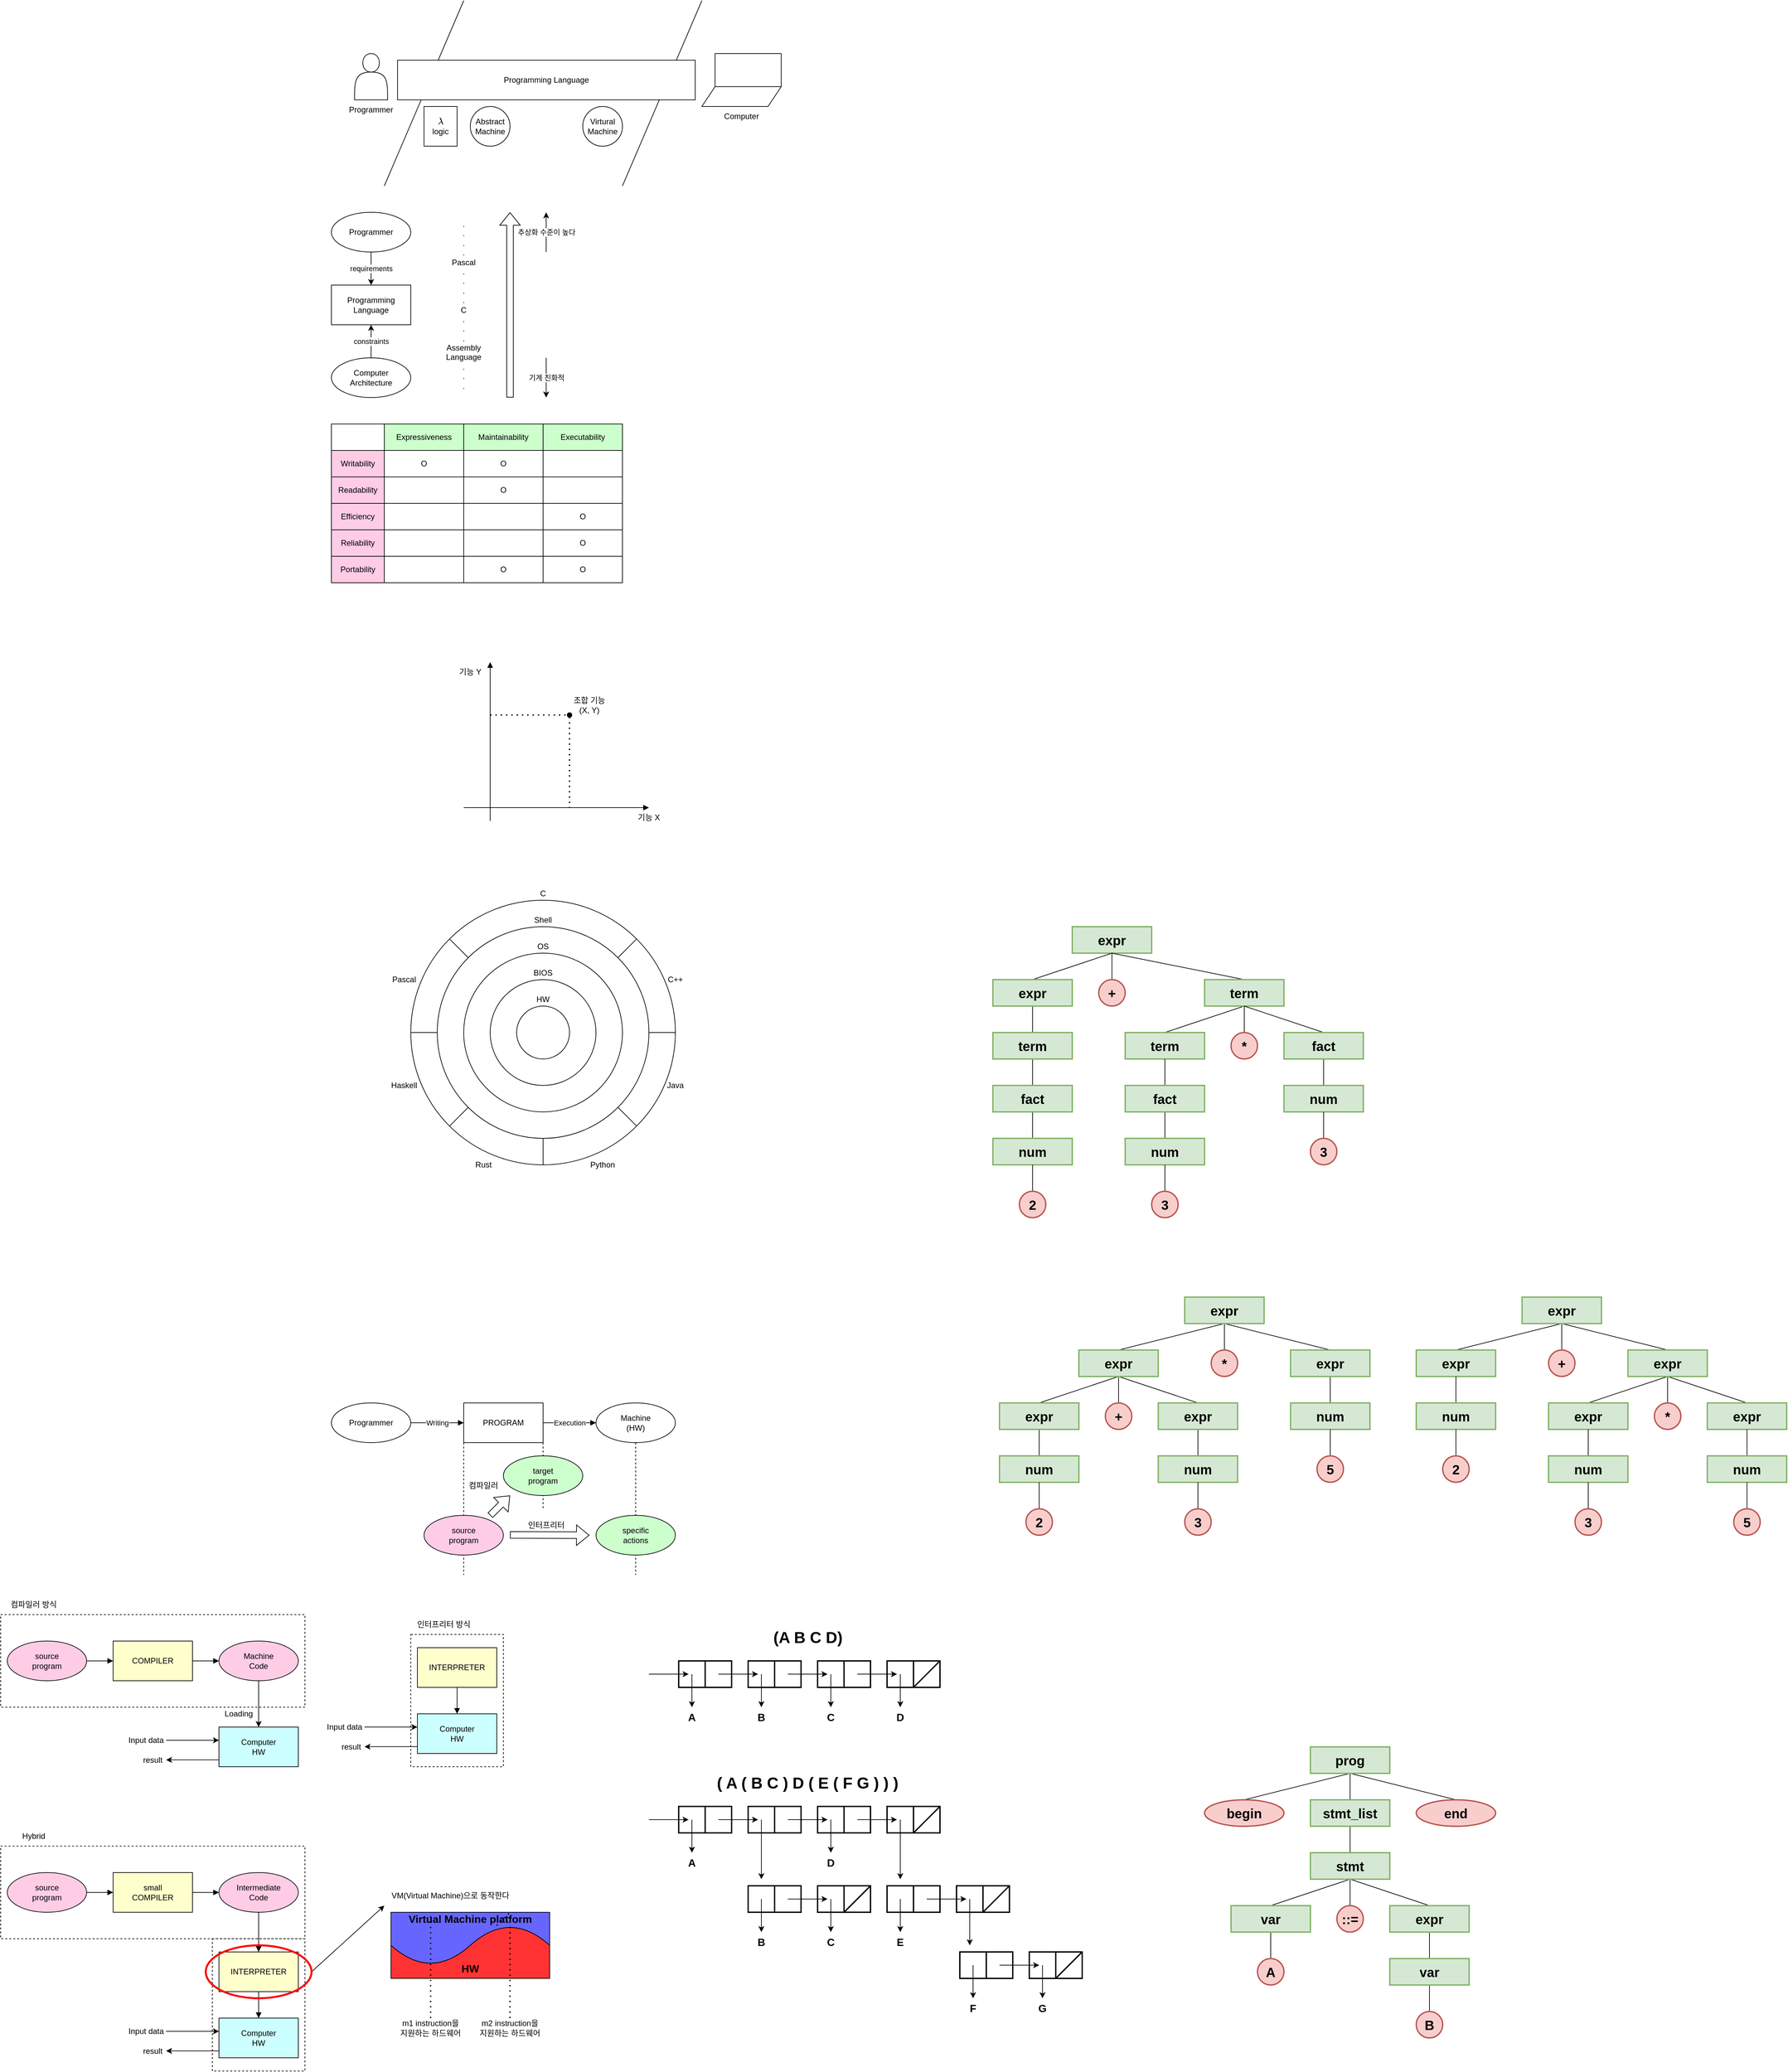 <mxfile version="20.8.16" type="device"><diagram name="Page-1" id="uAzkmh9ahReXTtQtv0_R"><mxGraphModel dx="2450" dy="992" grid="1" gridSize="10" guides="1" tooltips="1" connect="1" arrows="1" fold="1" page="1" pageScale="1" pageWidth="850" pageHeight="1100" math="1" shadow="0"><root><mxCell id="0"/><mxCell id="1" parent="0"/><mxCell id="U8oC4eQE81mDvGG4j_8h-63" value="" style="rounded=0;whiteSpace=wrap;html=1;fillColor=none;dashed=1;" parent="1" vertex="1"><mxGeometry x="-100" y="3090" width="140" height="200" as="geometry"/></mxCell><mxCell id="U8oC4eQE81mDvGG4j_8h-57" value="" style="rounded=0;whiteSpace=wrap;html=1;fillColor=none;dashed=1;" parent="1" vertex="1"><mxGeometry x="-420" y="2950" width="460" height="140" as="geometry"/></mxCell><mxCell id="U8oC4eQE81mDvGG4j_8h-16" value="" style="ellipse;whiteSpace=wrap;html=1;aspect=fixed;fillColor=none;" parent="1" vertex="1"><mxGeometry x="200" y="1520" width="400" height="400" as="geometry"/></mxCell><mxCell id="U8oC4eQE81mDvGG4j_8h-14" value="" style="ellipse;whiteSpace=wrap;html=1;aspect=fixed;fillColor=none;" parent="1" vertex="1"><mxGeometry x="240" y="1560" width="320" height="320" as="geometry"/></mxCell><mxCell id="U8oC4eQE81mDvGG4j_8h-10" value="" style="ellipse;whiteSpace=wrap;html=1;aspect=fixed;fillColor=none;" parent="1" vertex="1"><mxGeometry x="280" y="1600" width="240" height="240" as="geometry"/></mxCell><mxCell id="vK_7Ngb_AJFYtrCaZxr3-2" value="" style="shape=actor;whiteSpace=wrap;html=1;" parent="1" vertex="1"><mxGeometry x="115" y="240" width="50" height="70" as="geometry"/></mxCell><mxCell id="vK_7Ngb_AJFYtrCaZxr3-3" value="Programmer" style="text;html=1;strokeColor=none;fillColor=none;align=center;verticalAlign=middle;whiteSpace=wrap;rounded=0;" parent="1" vertex="1"><mxGeometry x="110" y="310" width="60" height="30" as="geometry"/></mxCell><mxCell id="vK_7Ngb_AJFYtrCaZxr3-4" value="" style="endArrow=none;html=1;rounded=0;" parent="1" edge="1"><mxGeometry width="50" height="50" relative="1" as="geometry"><mxPoint x="160" y="440" as="sourcePoint"/><mxPoint x="280" y="160" as="targetPoint"/></mxGeometry></mxCell><mxCell id="vK_7Ngb_AJFYtrCaZxr3-5" value="" style="endArrow=none;html=1;rounded=0;" parent="1" edge="1"><mxGeometry width="50" height="50" relative="1" as="geometry"><mxPoint x="520" y="440" as="sourcePoint"/><mxPoint x="640" y="160" as="targetPoint"/></mxGeometry></mxCell><mxCell id="vK_7Ngb_AJFYtrCaZxr3-7" value="" style="shape=parallelogram;perimeter=parallelogramPerimeter;whiteSpace=wrap;html=1;fixedSize=1;rotation=-180;" parent="1" vertex="1"><mxGeometry x="640" y="290" width="120" height="30" as="geometry"/></mxCell><mxCell id="vK_7Ngb_AJFYtrCaZxr3-9" value="" style="rounded=0;whiteSpace=wrap;html=1;" parent="1" vertex="1"><mxGeometry x="660" y="240" width="100" height="50" as="geometry"/></mxCell><mxCell id="vK_7Ngb_AJFYtrCaZxr3-10" value="Computer" style="text;html=1;strokeColor=none;fillColor=none;align=center;verticalAlign=middle;whiteSpace=wrap;rounded=0;" parent="1" vertex="1"><mxGeometry x="670" y="320" width="60" height="30" as="geometry"/></mxCell><mxCell id="vK_7Ngb_AJFYtrCaZxr3-11" value="Programming Language" style="rounded=0;whiteSpace=wrap;html=1;" parent="1" vertex="1"><mxGeometry x="180" y="250" width="450" height="60" as="geometry"/></mxCell><mxCell id="vK_7Ngb_AJFYtrCaZxr3-13" value="Abstract&lt;br&gt;Machine" style="ellipse;whiteSpace=wrap;html=1;aspect=fixed;" parent="1" vertex="1"><mxGeometry x="290" y="320" width="60" height="60" as="geometry"/></mxCell><mxCell id="vK_7Ngb_AJFYtrCaZxr3-14" value="Virtural&lt;br&gt;Machine" style="ellipse;whiteSpace=wrap;html=1;aspect=fixed;" parent="1" vertex="1"><mxGeometry x="460" y="320" width="60" height="60" as="geometry"/></mxCell><mxCell id="vK_7Ngb_AJFYtrCaZxr3-15" value="`\lambda`&lt;br&gt;logic" style="rounded=0;whiteSpace=wrap;html=1;" parent="1" vertex="1"><mxGeometry x="220" y="320" width="50" height="60" as="geometry"/></mxCell><mxCell id="jz7nRDvIJqr95saMROml-4" value="requirements" style="edgeStyle=orthogonalEdgeStyle;rounded=0;orthogonalLoop=1;jettySize=auto;html=1;" parent="1" source="jz7nRDvIJqr95saMROml-1" target="jz7nRDvIJqr95saMROml-3" edge="1"><mxGeometry relative="1" as="geometry"/></mxCell><mxCell id="jz7nRDvIJqr95saMROml-1" value="Programmer" style="ellipse;whiteSpace=wrap;html=1;" parent="1" vertex="1"><mxGeometry x="80" y="480" width="120" height="60" as="geometry"/></mxCell><mxCell id="jz7nRDvIJqr95saMROml-3" value="Programming Language" style="rounded=0;whiteSpace=wrap;html=1;" parent="1" vertex="1"><mxGeometry x="80" y="590" width="120" height="60" as="geometry"/></mxCell><mxCell id="jz7nRDvIJqr95saMROml-6" value="constraints" style="edgeStyle=orthogonalEdgeStyle;rounded=0;orthogonalLoop=1;jettySize=auto;html=1;" parent="1" source="jz7nRDvIJqr95saMROml-5" target="jz7nRDvIJqr95saMROml-3" edge="1"><mxGeometry relative="1" as="geometry"/></mxCell><mxCell id="jz7nRDvIJqr95saMROml-5" value="Computer Architecture" style="ellipse;whiteSpace=wrap;html=1;" parent="1" vertex="1"><mxGeometry x="80" y="700" width="120" height="60" as="geometry"/></mxCell><mxCell id="jz7nRDvIJqr95saMROml-7" value=".&lt;br&gt;.&lt;br&gt;.&lt;br&gt;.&lt;br&gt;Pascal&lt;br&gt;.&lt;br&gt;.&lt;br&gt;.&lt;br&gt;.&lt;br&gt;C&lt;br&gt;.&lt;br&gt;.&lt;br&gt;.&lt;br&gt;Assembly Language&lt;br&gt;.&lt;br&gt;.&lt;br&gt;.&lt;br&gt;" style="text;html=1;strokeColor=none;fillColor=none;align=center;verticalAlign=middle;whiteSpace=wrap;rounded=0;" parent="1" vertex="1"><mxGeometry x="240" y="480" width="80" height="280" as="geometry"/></mxCell><mxCell id="jz7nRDvIJqr95saMROml-8" value="" style="shape=flexArrow;endArrow=classic;html=1;rounded=0;" parent="1" edge="1"><mxGeometry width="50" height="50" relative="1" as="geometry"><mxPoint x="350" y="760" as="sourcePoint"/><mxPoint x="350" y="480" as="targetPoint"/></mxGeometry></mxCell><mxCell id="jz7nRDvIJqr95saMROml-10" value="추상화 수준이 높다" style="endArrow=classic;html=1;rounded=0;" parent="1" edge="1"><mxGeometry width="50" height="50" relative="1" as="geometry"><mxPoint x="404.67" y="540" as="sourcePoint"/><mxPoint x="404.67" y="480" as="targetPoint"/></mxGeometry></mxCell><mxCell id="jz7nRDvIJqr95saMROml-11" value="기계 친화적" style="endArrow=classic;html=1;rounded=0;" parent="1" edge="1"><mxGeometry width="50" height="50" relative="1" as="geometry"><mxPoint x="404.67" y="700" as="sourcePoint"/><mxPoint x="404.67" y="760" as="targetPoint"/></mxGeometry></mxCell><mxCell id="jz7nRDvIJqr95saMROml-12" value="" style="rounded=0;whiteSpace=wrap;html=1;" parent="1" vertex="1"><mxGeometry x="80" y="800" width="80" height="40" as="geometry"/></mxCell><mxCell id="jz7nRDvIJqr95saMROml-13" value="Expressiveness" style="rounded=0;whiteSpace=wrap;html=1;fillColor=#CCFFCC;" parent="1" vertex="1"><mxGeometry x="160" y="800" width="120" height="40" as="geometry"/></mxCell><mxCell id="jz7nRDvIJqr95saMROml-14" value="Maintainability" style="rounded=0;whiteSpace=wrap;html=1;fillColor=#CCFFCC;" parent="1" vertex="1"><mxGeometry x="280" y="800" width="120" height="40" as="geometry"/></mxCell><mxCell id="jz7nRDvIJqr95saMROml-15" value="Executability" style="rounded=0;whiteSpace=wrap;html=1;fillColor=#CCFFCC;" parent="1" vertex="1"><mxGeometry x="400" y="800" width="120" height="40" as="geometry"/></mxCell><mxCell id="jz7nRDvIJqr95saMROml-16" value="Writability" style="rounded=0;whiteSpace=wrap;html=1;fillColor=#FFCCE6;" parent="1" vertex="1"><mxGeometry x="80" y="840" width="80" height="40" as="geometry"/></mxCell><mxCell id="jz7nRDvIJqr95saMROml-17" value="Readability" style="rounded=0;whiteSpace=wrap;html=1;fillColor=#FFCCE6;" parent="1" vertex="1"><mxGeometry x="80" y="880" width="80" height="40" as="geometry"/></mxCell><mxCell id="jz7nRDvIJqr95saMROml-18" value="Efficiency" style="rounded=0;whiteSpace=wrap;html=1;fillColor=#FFCCE6;" parent="1" vertex="1"><mxGeometry x="80" y="920" width="80" height="40" as="geometry"/></mxCell><mxCell id="jz7nRDvIJqr95saMROml-19" value="Reliability" style="rounded=0;whiteSpace=wrap;html=1;fillColor=#FFCCE6;" parent="1" vertex="1"><mxGeometry x="80" y="960" width="80" height="40" as="geometry"/></mxCell><mxCell id="jz7nRDvIJqr95saMROml-20" value="Portability" style="rounded=0;whiteSpace=wrap;html=1;fillColor=#FFCCE6;" parent="1" vertex="1"><mxGeometry x="80" y="1000" width="80" height="40" as="geometry"/></mxCell><mxCell id="jz7nRDvIJqr95saMROml-21" value="O" style="rounded=0;whiteSpace=wrap;html=1;fillColor=#FFFFFF;" parent="1" vertex="1"><mxGeometry x="160" y="840" width="120" height="40" as="geometry"/></mxCell><mxCell id="jz7nRDvIJqr95saMROml-22" value="&lt;span style=&quot;color: rgb(0, 0, 0); font-family: Helvetica; font-size: 12px; font-style: normal; font-variant-ligatures: normal; font-variant-caps: normal; font-weight: 400; letter-spacing: normal; orphans: 2; text-align: center; text-indent: 0px; text-transform: none; widows: 2; word-spacing: 0px; -webkit-text-stroke-width: 0px; background-color: rgb(251, 251, 251); text-decoration-thickness: initial; text-decoration-style: initial; text-decoration-color: initial; float: none; display: inline !important;&quot;&gt;O&lt;/span&gt;" style="rounded=0;whiteSpace=wrap;html=1;fillColor=#FFFFFF;" parent="1" vertex="1"><mxGeometry x="280" y="840" width="120" height="40" as="geometry"/></mxCell><mxCell id="jz7nRDvIJqr95saMROml-23" value="" style="rounded=0;whiteSpace=wrap;html=1;fillColor=#FFFFFF;" parent="1" vertex="1"><mxGeometry x="400" y="840" width="120" height="40" as="geometry"/></mxCell><mxCell id="jz7nRDvIJqr95saMROml-24" value="" style="rounded=0;whiteSpace=wrap;html=1;fillColor=#FFFFFF;" parent="1" vertex="1"><mxGeometry x="160" y="880" width="120" height="40" as="geometry"/></mxCell><mxCell id="jz7nRDvIJqr95saMROml-25" value="&lt;span style=&quot;color: rgb(0, 0, 0); font-family: Helvetica; font-size: 12px; font-style: normal; font-variant-ligatures: normal; font-variant-caps: normal; font-weight: 400; letter-spacing: normal; orphans: 2; text-align: center; text-indent: 0px; text-transform: none; widows: 2; word-spacing: 0px; -webkit-text-stroke-width: 0px; background-color: rgb(251, 251, 251); text-decoration-thickness: initial; text-decoration-style: initial; text-decoration-color: initial; float: none; display: inline !important;&quot;&gt;O&lt;/span&gt;" style="rounded=0;whiteSpace=wrap;html=1;fillColor=#FFFFFF;" parent="1" vertex="1"><mxGeometry x="280" y="880" width="120" height="40" as="geometry"/></mxCell><mxCell id="jz7nRDvIJqr95saMROml-26" value="" style="rounded=0;whiteSpace=wrap;html=1;fillColor=#FFFFFF;" parent="1" vertex="1"><mxGeometry x="400" y="880" width="120" height="40" as="geometry"/></mxCell><mxCell id="jz7nRDvIJqr95saMROml-27" value="" style="rounded=0;whiteSpace=wrap;html=1;fillColor=#FFFFFF;" parent="1" vertex="1"><mxGeometry x="160" y="920" width="120" height="40" as="geometry"/></mxCell><mxCell id="jz7nRDvIJqr95saMROml-28" value="" style="rounded=0;whiteSpace=wrap;html=1;fillColor=#FFFFFF;" parent="1" vertex="1"><mxGeometry x="280" y="920" width="120" height="40" as="geometry"/></mxCell><mxCell id="jz7nRDvIJqr95saMROml-29" value="&lt;span style=&quot;color: rgb(0, 0, 0); font-family: Helvetica; font-size: 12px; font-style: normal; font-variant-ligatures: normal; font-variant-caps: normal; font-weight: 400; letter-spacing: normal; orphans: 2; text-align: center; text-indent: 0px; text-transform: none; widows: 2; word-spacing: 0px; -webkit-text-stroke-width: 0px; background-color: rgb(251, 251, 251); text-decoration-thickness: initial; text-decoration-style: initial; text-decoration-color: initial; float: none; display: inline !important;&quot;&gt;O&lt;/span&gt;" style="rounded=0;whiteSpace=wrap;html=1;fillColor=#FFFFFF;" parent="1" vertex="1"><mxGeometry x="400" y="920" width="120" height="40" as="geometry"/></mxCell><mxCell id="jz7nRDvIJqr95saMROml-30" value="" style="rounded=0;whiteSpace=wrap;html=1;fillColor=#FFFFFF;" parent="1" vertex="1"><mxGeometry x="160" y="960" width="120" height="40" as="geometry"/></mxCell><mxCell id="jz7nRDvIJqr95saMROml-31" value="" style="rounded=0;whiteSpace=wrap;html=1;fillColor=#FFFFFF;" parent="1" vertex="1"><mxGeometry x="280" y="960" width="120" height="40" as="geometry"/></mxCell><mxCell id="jz7nRDvIJqr95saMROml-32" value="&lt;span style=&quot;color: rgb(0, 0, 0); font-family: Helvetica; font-size: 12px; font-style: normal; font-variant-ligatures: normal; font-variant-caps: normal; font-weight: 400; letter-spacing: normal; orphans: 2; text-align: center; text-indent: 0px; text-transform: none; widows: 2; word-spacing: 0px; -webkit-text-stroke-width: 0px; background-color: rgb(251, 251, 251); text-decoration-thickness: initial; text-decoration-style: initial; text-decoration-color: initial; float: none; display: inline !important;&quot;&gt;O&lt;/span&gt;" style="rounded=0;whiteSpace=wrap;html=1;fillColor=#FFFFFF;" parent="1" vertex="1"><mxGeometry x="400" y="960" width="120" height="40" as="geometry"/></mxCell><mxCell id="jz7nRDvIJqr95saMROml-33" value="" style="rounded=0;whiteSpace=wrap;html=1;fillColor=#FFFFFF;" parent="1" vertex="1"><mxGeometry x="160" y="1000" width="120" height="40" as="geometry"/></mxCell><mxCell id="jz7nRDvIJqr95saMROml-34" value="&lt;span style=&quot;color: rgb(0, 0, 0); font-family: Helvetica; font-size: 12px; font-style: normal; font-variant-ligatures: normal; font-variant-caps: normal; font-weight: 400; letter-spacing: normal; orphans: 2; text-align: center; text-indent: 0px; text-transform: none; widows: 2; word-spacing: 0px; -webkit-text-stroke-width: 0px; background-color: rgb(251, 251, 251); text-decoration-thickness: initial; text-decoration-style: initial; text-decoration-color: initial; float: none; display: inline !important;&quot;&gt;O&lt;/span&gt;" style="rounded=0;whiteSpace=wrap;html=1;fillColor=#FFFFFF;" parent="1" vertex="1"><mxGeometry x="280" y="1000" width="120" height="40" as="geometry"/></mxCell><mxCell id="jz7nRDvIJqr95saMROml-35" value="&lt;span style=&quot;color: rgb(0, 0, 0); font-family: Helvetica; font-size: 12px; font-style: normal; font-variant-ligatures: normal; font-variant-caps: normal; font-weight: 400; letter-spacing: normal; orphans: 2; text-align: center; text-indent: 0px; text-transform: none; widows: 2; word-spacing: 0px; -webkit-text-stroke-width: 0px; background-color: rgb(251, 251, 251); text-decoration-thickness: initial; text-decoration-style: initial; text-decoration-color: initial; float: none; display: inline !important;&quot;&gt;O&lt;/span&gt;" style="rounded=0;whiteSpace=wrap;html=1;fillColor=#FFFFFF;" parent="1" vertex="1"><mxGeometry x="400" y="1000" width="120" height="40" as="geometry"/></mxCell><mxCell id="U8oC4eQE81mDvGG4j_8h-1" value="" style="endArrow=block;html=1;rounded=0;startArrow=none;startFill=0;endFill=1;" parent="1" edge="1"><mxGeometry width="50" height="50" relative="1" as="geometry"><mxPoint x="280" y="1380" as="sourcePoint"/><mxPoint x="560" y="1380" as="targetPoint"/></mxGeometry></mxCell><mxCell id="U8oC4eQE81mDvGG4j_8h-2" value="" style="endArrow=none;html=1;rounded=0;startArrow=block;startFill=1;" parent="1" edge="1"><mxGeometry width="50" height="50" relative="1" as="geometry"><mxPoint x="320" y="1160" as="sourcePoint"/><mxPoint x="320" y="1400" as="targetPoint"/></mxGeometry></mxCell><mxCell id="U8oC4eQE81mDvGG4j_8h-3" value="기능 X" style="text;html=1;strokeColor=none;fillColor=none;align=center;verticalAlign=middle;whiteSpace=wrap;rounded=0;" parent="1" vertex="1"><mxGeometry x="520" y="1380" width="80" height="30" as="geometry"/></mxCell><mxCell id="U8oC4eQE81mDvGG4j_8h-4" value="기능 Y" style="text;html=1;strokeColor=none;fillColor=none;align=center;verticalAlign=middle;whiteSpace=wrap;rounded=0;" parent="1" vertex="1"><mxGeometry x="250" y="1160" width="80" height="30" as="geometry"/></mxCell><mxCell id="U8oC4eQE81mDvGG4j_8h-5" value="" style="endArrow=none;dashed=1;html=1;dashPattern=1 3;strokeWidth=2;rounded=0;" parent="1" edge="1"><mxGeometry width="50" height="50" relative="1" as="geometry"><mxPoint x="320" y="1240" as="sourcePoint"/><mxPoint x="440" y="1240" as="targetPoint"/></mxGeometry></mxCell><mxCell id="U8oC4eQE81mDvGG4j_8h-6" value="" style="endArrow=none;dashed=1;html=1;dashPattern=1 3;strokeWidth=2;rounded=0;startArrow=oval;startFill=1;" parent="1" edge="1"><mxGeometry width="50" height="50" relative="1" as="geometry"><mxPoint x="440" y="1240" as="sourcePoint"/><mxPoint x="440" y="1380" as="targetPoint"/></mxGeometry></mxCell><mxCell id="U8oC4eQE81mDvGG4j_8h-7" value="조합 기능 (X, Y)" style="text;html=1;strokeColor=none;fillColor=none;align=center;verticalAlign=middle;whiteSpace=wrap;rounded=0;" parent="1" vertex="1"><mxGeometry x="440" y="1210" width="60" height="30" as="geometry"/></mxCell><mxCell id="U8oC4eQE81mDvGG4j_8h-9" value="" style="ellipse;whiteSpace=wrap;html=1;aspect=fixed;fillColor=none;" parent="1" vertex="1"><mxGeometry x="320" y="1640" width="160" height="160" as="geometry"/></mxCell><mxCell id="U8oC4eQE81mDvGG4j_8h-8" value="" style="ellipse;whiteSpace=wrap;html=1;aspect=fixed;fillColor=none;" parent="1" vertex="1"><mxGeometry x="360" y="1680" width="80" height="80" as="geometry"/></mxCell><mxCell id="U8oC4eQE81mDvGG4j_8h-11" value="HW" style="text;html=1;strokeColor=none;fillColor=none;align=center;verticalAlign=middle;whiteSpace=wrap;rounded=0;" parent="1" vertex="1"><mxGeometry x="370" y="1660" width="60" height="20" as="geometry"/></mxCell><mxCell id="U8oC4eQE81mDvGG4j_8h-12" value="BIOS" style="text;html=1;strokeColor=none;fillColor=none;align=center;verticalAlign=middle;whiteSpace=wrap;rounded=0;" parent="1" vertex="1"><mxGeometry x="370" y="1620" width="60" height="20" as="geometry"/></mxCell><mxCell id="U8oC4eQE81mDvGG4j_8h-13" value="OS" style="text;html=1;strokeColor=none;fillColor=none;align=center;verticalAlign=middle;whiteSpace=wrap;rounded=0;" parent="1" vertex="1"><mxGeometry x="370" y="1580" width="60" height="20" as="geometry"/></mxCell><mxCell id="U8oC4eQE81mDvGG4j_8h-15" value="Shell" style="text;html=1;strokeColor=none;fillColor=none;align=center;verticalAlign=middle;whiteSpace=wrap;rounded=0;" parent="1" vertex="1"><mxGeometry x="370" y="1540" width="60" height="20" as="geometry"/></mxCell><mxCell id="U8oC4eQE81mDvGG4j_8h-17" value="C" style="text;html=1;strokeColor=none;fillColor=none;align=center;verticalAlign=middle;whiteSpace=wrap;rounded=0;" parent="1" vertex="1"><mxGeometry x="370" y="1500" width="60" height="20" as="geometry"/></mxCell><mxCell id="U8oC4eQE81mDvGG4j_8h-18" value="" style="endArrow=none;html=1;rounded=0;entryX=1;entryY=0;entryDx=0;entryDy=0;exitX=1;exitY=0;exitDx=0;exitDy=0;" parent="1" source="U8oC4eQE81mDvGG4j_8h-14" target="U8oC4eQE81mDvGG4j_8h-16" edge="1"><mxGeometry width="50" height="50" relative="1" as="geometry"><mxPoint x="520" y="1615" as="sourcePoint"/><mxPoint x="570" y="1565" as="targetPoint"/></mxGeometry></mxCell><mxCell id="U8oC4eQE81mDvGG4j_8h-20" value="" style="endArrow=none;html=1;rounded=0;entryX=1;entryY=0.5;entryDx=0;entryDy=0;exitX=1;exitY=0.5;exitDx=0;exitDy=0;" parent="1" source="U8oC4eQE81mDvGG4j_8h-14" target="U8oC4eQE81mDvGG4j_8h-16" edge="1"><mxGeometry width="50" height="50" relative="1" as="geometry"><mxPoint x="523.137" y="1616.863" as="sourcePoint"/><mxPoint x="551.421" y="1588.579" as="targetPoint"/></mxGeometry></mxCell><mxCell id="U8oC4eQE81mDvGG4j_8h-21" value="" style="endArrow=none;html=1;rounded=0;entryX=1;entryY=1;entryDx=0;entryDy=0;exitX=1;exitY=1;exitDx=0;exitDy=0;" parent="1" source="U8oC4eQE81mDvGG4j_8h-16" target="U8oC4eQE81mDvGG4j_8h-14" edge="1"><mxGeometry width="50" height="50" relative="1" as="geometry"><mxPoint x="570" y="1730" as="sourcePoint"/><mxPoint x="610" y="1730" as="targetPoint"/></mxGeometry></mxCell><mxCell id="U8oC4eQE81mDvGG4j_8h-22" value="" style="endArrow=none;html=1;rounded=0;entryX=0.5;entryY=1;entryDx=0;entryDy=0;exitX=0.5;exitY=1;exitDx=0;exitDy=0;" parent="1" source="U8oC4eQE81mDvGG4j_8h-14" target="U8oC4eQE81mDvGG4j_8h-16" edge="1"><mxGeometry width="50" height="50" relative="1" as="geometry"><mxPoint x="580" y="1740" as="sourcePoint"/><mxPoint x="620" y="1740" as="targetPoint"/></mxGeometry></mxCell><mxCell id="U8oC4eQE81mDvGG4j_8h-23" value="" style="endArrow=none;html=1;rounded=0;entryX=0;entryY=1;entryDx=0;entryDy=0;exitX=0;exitY=1;exitDx=0;exitDy=0;" parent="1" source="U8oC4eQE81mDvGG4j_8h-16" target="U8oC4eQE81mDvGG4j_8h-14" edge="1"><mxGeometry width="50" height="50" relative="1" as="geometry"><mxPoint x="590" y="1750" as="sourcePoint"/><mxPoint x="630" y="1750" as="targetPoint"/></mxGeometry></mxCell><mxCell id="U8oC4eQE81mDvGG4j_8h-24" value="" style="endArrow=none;html=1;rounded=0;entryX=0;entryY=0.5;entryDx=0;entryDy=0;exitX=0;exitY=0.5;exitDx=0;exitDy=0;" parent="1" source="U8oC4eQE81mDvGG4j_8h-14" target="U8oC4eQE81mDvGG4j_8h-16" edge="1"><mxGeometry width="50" height="50" relative="1" as="geometry"><mxPoint x="600" y="1760" as="sourcePoint"/><mxPoint x="640" y="1760" as="targetPoint"/></mxGeometry></mxCell><mxCell id="U8oC4eQE81mDvGG4j_8h-25" value="" style="endArrow=none;html=1;rounded=0;entryX=0;entryY=0;entryDx=0;entryDy=0;exitX=0;exitY=0;exitDx=0;exitDy=0;" parent="1" source="U8oC4eQE81mDvGG4j_8h-14" target="U8oC4eQE81mDvGG4j_8h-16" edge="1"><mxGeometry width="50" height="50" relative="1" as="geometry"><mxPoint x="610" y="1770" as="sourcePoint"/><mxPoint x="650" y="1770" as="targetPoint"/></mxGeometry></mxCell><mxCell id="U8oC4eQE81mDvGG4j_8h-27" value="C++" style="text;html=1;strokeColor=none;fillColor=none;align=center;verticalAlign=middle;whiteSpace=wrap;rounded=0;" parent="1" vertex="1"><mxGeometry x="570" y="1630" width="60" height="20" as="geometry"/></mxCell><mxCell id="U8oC4eQE81mDvGG4j_8h-28" value="Java" style="text;html=1;strokeColor=none;fillColor=none;align=center;verticalAlign=middle;whiteSpace=wrap;rounded=0;" parent="1" vertex="1"><mxGeometry x="570" y="1790" width="60" height="20" as="geometry"/></mxCell><mxCell id="U8oC4eQE81mDvGG4j_8h-29" value="Python" style="text;html=1;strokeColor=none;fillColor=none;align=center;verticalAlign=middle;whiteSpace=wrap;rounded=0;" parent="1" vertex="1"><mxGeometry x="460" y="1910" width="60" height="20" as="geometry"/></mxCell><mxCell id="U8oC4eQE81mDvGG4j_8h-30" value="Rust" style="text;html=1;strokeColor=none;fillColor=none;align=center;verticalAlign=middle;whiteSpace=wrap;rounded=0;" parent="1" vertex="1"><mxGeometry x="280" y="1910" width="60" height="20" as="geometry"/></mxCell><mxCell id="U8oC4eQE81mDvGG4j_8h-31" value="Haskell" style="text;html=1;strokeColor=none;fillColor=none;align=center;verticalAlign=middle;whiteSpace=wrap;rounded=0;" parent="1" vertex="1"><mxGeometry x="160" y="1790" width="60" height="20" as="geometry"/></mxCell><mxCell id="U8oC4eQE81mDvGG4j_8h-32" value="Pascal" style="text;html=1;strokeColor=none;fillColor=none;align=center;verticalAlign=middle;whiteSpace=wrap;rounded=0;" parent="1" vertex="1"><mxGeometry x="160" y="1630" width="60" height="20" as="geometry"/></mxCell><mxCell id="U8oC4eQE81mDvGG4j_8h-36" value="Writing" style="edgeStyle=orthogonalEdgeStyle;rounded=0;orthogonalLoop=1;jettySize=auto;html=1;startArrow=none;startFill=0;endArrow=block;endFill=1;" parent="1" source="U8oC4eQE81mDvGG4j_8h-34" target="U8oC4eQE81mDvGG4j_8h-35" edge="1"><mxGeometry relative="1" as="geometry"/></mxCell><mxCell id="U8oC4eQE81mDvGG4j_8h-34" value="Programmer" style="ellipse;whiteSpace=wrap;html=1;fillColor=none;" parent="1" vertex="1"><mxGeometry x="80" y="2280" width="120" height="60" as="geometry"/></mxCell><mxCell id="U8oC4eQE81mDvGG4j_8h-38" value="Execution" style="edgeStyle=orthogonalEdgeStyle;rounded=0;orthogonalLoop=1;jettySize=auto;html=1;startArrow=none;startFill=0;endArrow=block;endFill=1;" parent="1" source="U8oC4eQE81mDvGG4j_8h-35" target="U8oC4eQE81mDvGG4j_8h-37" edge="1"><mxGeometry relative="1" as="geometry"/></mxCell><mxCell id="U8oC4eQE81mDvGG4j_8h-39" style="edgeStyle=orthogonalEdgeStyle;rounded=0;orthogonalLoop=1;jettySize=auto;html=1;exitX=0;exitY=1;exitDx=0;exitDy=0;startArrow=none;startFill=0;endArrow=none;endFill=0;dashed=1;" parent="1" source="U8oC4eQE81mDvGG4j_8h-35" edge="1"><mxGeometry relative="1" as="geometry"><mxPoint x="280" y="2540" as="targetPoint"/></mxGeometry></mxCell><mxCell id="U8oC4eQE81mDvGG4j_8h-41" style="edgeStyle=orthogonalEdgeStyle;rounded=0;orthogonalLoop=1;jettySize=auto;html=1;exitX=1;exitY=1;exitDx=0;exitDy=0;dashed=1;startArrow=none;startFill=0;endArrow=none;endFill=0;" parent="1" source="U8oC4eQE81mDvGG4j_8h-35" edge="1"><mxGeometry relative="1" as="geometry"><mxPoint x="400" y="2440" as="targetPoint"/></mxGeometry></mxCell><mxCell id="U8oC4eQE81mDvGG4j_8h-35" value="PROGRAM" style="rounded=0;whiteSpace=wrap;html=1;fillColor=none;" parent="1" vertex="1"><mxGeometry x="280" y="2280" width="120" height="60" as="geometry"/></mxCell><mxCell id="U8oC4eQE81mDvGG4j_8h-44" style="edgeStyle=orthogonalEdgeStyle;rounded=0;orthogonalLoop=1;jettySize=auto;html=1;exitX=0.5;exitY=1;exitDx=0;exitDy=0;startArrow=none;startFill=0;endArrow=none;endFill=0;dashed=1;" parent="1" source="U8oC4eQE81mDvGG4j_8h-37" edge="1"><mxGeometry relative="1" as="geometry"><mxPoint x="540" y="2540" as="targetPoint"/></mxGeometry></mxCell><mxCell id="U8oC4eQE81mDvGG4j_8h-37" value="Machine&lt;br&gt;(HW)" style="ellipse;whiteSpace=wrap;html=1;fillColor=none;" parent="1" vertex="1"><mxGeometry x="480" y="2280" width="120" height="60" as="geometry"/></mxCell><mxCell id="U8oC4eQE81mDvGG4j_8h-40" value="source&lt;br&gt;program" style="ellipse;whiteSpace=wrap;html=1;fillColor=#FFCCE6;" parent="1" vertex="1"><mxGeometry x="220" y="2450" width="120" height="60" as="geometry"/></mxCell><mxCell id="U8oC4eQE81mDvGG4j_8h-42" value="target&lt;br&gt;program" style="ellipse;whiteSpace=wrap;html=1;fillColor=#CCFFCC;" parent="1" vertex="1"><mxGeometry x="340" y="2360" width="120" height="60" as="geometry"/></mxCell><mxCell id="U8oC4eQE81mDvGG4j_8h-43" value="" style="shape=flexArrow;endArrow=classic;html=1;rounded=0;" parent="1" edge="1"><mxGeometry width="50" height="50" relative="1" as="geometry"><mxPoint x="320" y="2450" as="sourcePoint"/><mxPoint x="350" y="2420" as="targetPoint"/></mxGeometry></mxCell><mxCell id="U8oC4eQE81mDvGG4j_8h-45" value="specific&lt;br&gt;actions" style="ellipse;whiteSpace=wrap;html=1;fillColor=#CCFFCC;" parent="1" vertex="1"><mxGeometry x="480" y="2450" width="120" height="60" as="geometry"/></mxCell><mxCell id="U8oC4eQE81mDvGG4j_8h-46" value="" style="shape=flexArrow;endArrow=classic;html=1;rounded=0;" parent="1" edge="1"><mxGeometry width="50" height="50" relative="1" as="geometry"><mxPoint x="350" y="2479.52" as="sourcePoint"/><mxPoint x="470" y="2480" as="targetPoint"/></mxGeometry></mxCell><mxCell id="U8oC4eQE81mDvGG4j_8h-48" value="컴파일러" style="text;html=1;strokeColor=none;fillColor=none;align=center;verticalAlign=middle;whiteSpace=wrap;rounded=0;" parent="1" vertex="1"><mxGeometry x="280" y="2390" width="60" height="30" as="geometry"/></mxCell><mxCell id="U8oC4eQE81mDvGG4j_8h-49" value="인터프리터" style="text;html=1;strokeColor=none;fillColor=none;align=center;verticalAlign=middle;whiteSpace=wrap;rounded=0;" parent="1" vertex="1"><mxGeometry x="375" y="2450" width="60" height="30" as="geometry"/></mxCell><mxCell id="U8oC4eQE81mDvGG4j_8h-54" value="" style="edgeStyle=orthogonalEdgeStyle;rounded=0;orthogonalLoop=1;jettySize=auto;html=1;startArrow=none;startFill=0;endArrow=block;endFill=1;" parent="1" source="U8oC4eQE81mDvGG4j_8h-51" target="U8oC4eQE81mDvGG4j_8h-52" edge="1"><mxGeometry relative="1" as="geometry"/></mxCell><mxCell id="U8oC4eQE81mDvGG4j_8h-51" value="source&lt;br&gt;program" style="ellipse;whiteSpace=wrap;html=1;fillColor=#FFCCE6;" parent="1" vertex="1"><mxGeometry x="-410" y="2990" width="120" height="60" as="geometry"/></mxCell><mxCell id="U8oC4eQE81mDvGG4j_8h-56" value="" style="edgeStyle=orthogonalEdgeStyle;rounded=0;orthogonalLoop=1;jettySize=auto;html=1;startArrow=none;startFill=0;endArrow=block;endFill=1;" parent="1" source="U8oC4eQE81mDvGG4j_8h-52" target="U8oC4eQE81mDvGG4j_8h-55" edge="1"><mxGeometry relative="1" as="geometry"/></mxCell><mxCell id="U8oC4eQE81mDvGG4j_8h-52" value="small&lt;br&gt;COMPILER" style="rounded=0;whiteSpace=wrap;html=1;fillColor=#FFFFCC;" parent="1" vertex="1"><mxGeometry x="-250" y="2990" width="120" height="60" as="geometry"/></mxCell><mxCell id="U8oC4eQE81mDvGG4j_8h-60" value="" style="edgeStyle=orthogonalEdgeStyle;rounded=0;orthogonalLoop=1;jettySize=auto;html=1;startArrow=none;startFill=0;endArrow=block;endFill=1;" parent="1" source="U8oC4eQE81mDvGG4j_8h-55" target="U8oC4eQE81mDvGG4j_8h-59" edge="1"><mxGeometry relative="1" as="geometry"/></mxCell><mxCell id="U8oC4eQE81mDvGG4j_8h-55" value="Intermediate&lt;br&gt;Code" style="ellipse;whiteSpace=wrap;html=1;fillColor=#FFCCE6;" parent="1" vertex="1"><mxGeometry x="-90" y="2990" width="120" height="60" as="geometry"/></mxCell><mxCell id="U8oC4eQE81mDvGG4j_8h-58" value="Hybrid" style="text;html=1;strokeColor=none;fillColor=none;align=center;verticalAlign=middle;whiteSpace=wrap;rounded=0;" parent="1" vertex="1"><mxGeometry x="-420" y="2920" width="100" height="30" as="geometry"/></mxCell><mxCell id="U8oC4eQE81mDvGG4j_8h-62" value="" style="edgeStyle=orthogonalEdgeStyle;rounded=0;orthogonalLoop=1;jettySize=auto;html=1;startArrow=none;startFill=0;endArrow=block;endFill=1;" parent="1" source="U8oC4eQE81mDvGG4j_8h-59" target="U8oC4eQE81mDvGG4j_8h-61" edge="1"><mxGeometry relative="1" as="geometry"/></mxCell><mxCell id="U8oC4eQE81mDvGG4j_8h-59" value="INTERPRETER" style="rounded=0;whiteSpace=wrap;html=1;fillColor=#FFFFCC;" parent="1" vertex="1"><mxGeometry x="-90" y="3110" width="120" height="60" as="geometry"/></mxCell><mxCell id="U8oC4eQE81mDvGG4j_8h-61" value="Computer&lt;br&gt;HW" style="rounded=0;whiteSpace=wrap;html=1;fillColor=#CCFFFF;" parent="1" vertex="1"><mxGeometry x="-90" y="3210" width="120" height="60" as="geometry"/></mxCell><mxCell id="U8oC4eQE81mDvGG4j_8h-65" value="" style="endArrow=classic;html=1;rounded=0;" parent="1" edge="1"><mxGeometry width="50" height="50" relative="1" as="geometry"><mxPoint x="-170" y="3230" as="sourcePoint"/><mxPoint x="-90" y="3230" as="targetPoint"/></mxGeometry></mxCell><mxCell id="U8oC4eQE81mDvGG4j_8h-66" value="Input data" style="text;html=1;strokeColor=none;fillColor=none;align=center;verticalAlign=middle;whiteSpace=wrap;rounded=0;" parent="1" vertex="1"><mxGeometry x="-230" y="3220" width="60" height="20" as="geometry"/></mxCell><mxCell id="U8oC4eQE81mDvGG4j_8h-67" value="" style="endArrow=classic;html=1;rounded=0;" parent="1" edge="1"><mxGeometry width="50" height="50" relative="1" as="geometry"><mxPoint x="-90" y="3259.66" as="sourcePoint"/><mxPoint x="-170" y="3259.66" as="targetPoint"/></mxGeometry></mxCell><mxCell id="U8oC4eQE81mDvGG4j_8h-68" value="result" style="text;html=1;strokeColor=none;fillColor=none;align=center;verticalAlign=middle;whiteSpace=wrap;rounded=0;" parent="1" vertex="1"><mxGeometry x="-210" y="3250" width="40" height="20" as="geometry"/></mxCell><mxCell id="dMUM4KrEvfkpjap-2oGe-1" value="" style="rounded=0;whiteSpace=wrap;html=1;fillColor=none;dashed=1;" parent="1" vertex="1"><mxGeometry x="200" y="2630" width="140" height="200" as="geometry"/></mxCell><mxCell id="dMUM4KrEvfkpjap-2oGe-2" value="" style="edgeStyle=orthogonalEdgeStyle;rounded=0;orthogonalLoop=1;jettySize=auto;html=1;startArrow=none;startFill=0;endArrow=block;endFill=1;" parent="1" source="dMUM4KrEvfkpjap-2oGe-3" target="dMUM4KrEvfkpjap-2oGe-4" edge="1"><mxGeometry relative="1" as="geometry"/></mxCell><mxCell id="dMUM4KrEvfkpjap-2oGe-3" value="INTERPRETER" style="rounded=0;whiteSpace=wrap;html=1;fillColor=#FFFFCC;" parent="1" vertex="1"><mxGeometry x="210" y="2650" width="120" height="60" as="geometry"/></mxCell><mxCell id="dMUM4KrEvfkpjap-2oGe-4" value="Computer&lt;br&gt;HW" style="rounded=0;whiteSpace=wrap;html=1;fillColor=#CCFFFF;" parent="1" vertex="1"><mxGeometry x="210" y="2750" width="120" height="60" as="geometry"/></mxCell><mxCell id="dMUM4KrEvfkpjap-2oGe-5" value="인터프리터 방식" style="text;html=1;strokeColor=none;fillColor=none;align=center;verticalAlign=middle;whiteSpace=wrap;rounded=0;" parent="1" vertex="1"><mxGeometry x="200" y="2600" width="100" height="30" as="geometry"/></mxCell><mxCell id="dMUM4KrEvfkpjap-2oGe-6" value="" style="endArrow=classic;html=1;rounded=0;" parent="1" edge="1"><mxGeometry width="50" height="50" relative="1" as="geometry"><mxPoint x="130" y="2770" as="sourcePoint"/><mxPoint x="210" y="2770" as="targetPoint"/></mxGeometry></mxCell><mxCell id="dMUM4KrEvfkpjap-2oGe-7" value="Input data" style="text;html=1;strokeColor=none;fillColor=none;align=center;verticalAlign=middle;whiteSpace=wrap;rounded=0;" parent="1" vertex="1"><mxGeometry x="70" y="2760" width="60" height="20" as="geometry"/></mxCell><mxCell id="dMUM4KrEvfkpjap-2oGe-8" value="" style="endArrow=classic;html=1;rounded=0;" parent="1" edge="1"><mxGeometry width="50" height="50" relative="1" as="geometry"><mxPoint x="210" y="2799.66" as="sourcePoint"/><mxPoint x="130" y="2799.66" as="targetPoint"/></mxGeometry></mxCell><mxCell id="dMUM4KrEvfkpjap-2oGe-9" value="result" style="text;html=1;strokeColor=none;fillColor=none;align=center;verticalAlign=middle;whiteSpace=wrap;rounded=0;" parent="1" vertex="1"><mxGeometry x="90" y="2790" width="40" height="20" as="geometry"/></mxCell><mxCell id="dMUM4KrEvfkpjap-2oGe-10" value="" style="rounded=0;whiteSpace=wrap;html=1;fillColor=none;dashed=1;" parent="1" vertex="1"><mxGeometry x="-420" y="2600" width="460" height="140" as="geometry"/></mxCell><mxCell id="dMUM4KrEvfkpjap-2oGe-11" value="" style="edgeStyle=orthogonalEdgeStyle;rounded=0;orthogonalLoop=1;jettySize=auto;html=1;startArrow=none;startFill=0;endArrow=block;endFill=1;" parent="1" source="dMUM4KrEvfkpjap-2oGe-12" target="dMUM4KrEvfkpjap-2oGe-14" edge="1"><mxGeometry relative="1" as="geometry"/></mxCell><mxCell id="dMUM4KrEvfkpjap-2oGe-12" value="source&lt;br&gt;program" style="ellipse;whiteSpace=wrap;html=1;fillColor=#FFCCE6;" parent="1" vertex="1"><mxGeometry x="-410" y="2640" width="120" height="60" as="geometry"/></mxCell><mxCell id="dMUM4KrEvfkpjap-2oGe-13" value="" style="edgeStyle=orthogonalEdgeStyle;rounded=0;orthogonalLoop=1;jettySize=auto;html=1;startArrow=none;startFill=0;endArrow=block;endFill=1;" parent="1" source="dMUM4KrEvfkpjap-2oGe-14" target="dMUM4KrEvfkpjap-2oGe-15" edge="1"><mxGeometry relative="1" as="geometry"/></mxCell><mxCell id="dMUM4KrEvfkpjap-2oGe-14" value="COMPILER" style="rounded=0;whiteSpace=wrap;html=1;fillColor=#FFFFCC;" parent="1" vertex="1"><mxGeometry x="-250" y="2640" width="120" height="60" as="geometry"/></mxCell><mxCell id="dMUM4KrEvfkpjap-2oGe-22" style="edgeStyle=orthogonalEdgeStyle;rounded=0;orthogonalLoop=1;jettySize=auto;html=1;exitX=0.5;exitY=1;exitDx=0;exitDy=0;entryX=0.5;entryY=0;entryDx=0;entryDy=0;" parent="1" source="dMUM4KrEvfkpjap-2oGe-15" target="dMUM4KrEvfkpjap-2oGe-17" edge="1"><mxGeometry relative="1" as="geometry"/></mxCell><mxCell id="dMUM4KrEvfkpjap-2oGe-15" value="Machine&lt;br&gt;Code" style="ellipse;whiteSpace=wrap;html=1;fillColor=#FFCCE6;" parent="1" vertex="1"><mxGeometry x="-90" y="2640" width="120" height="60" as="geometry"/></mxCell><mxCell id="dMUM4KrEvfkpjap-2oGe-16" value="컴파일러 방식" style="text;html=1;strokeColor=none;fillColor=none;align=center;verticalAlign=middle;whiteSpace=wrap;rounded=0;" parent="1" vertex="1"><mxGeometry x="-420" y="2570" width="100" height="30" as="geometry"/></mxCell><mxCell id="dMUM4KrEvfkpjap-2oGe-17" value="Computer&lt;br&gt;HW" style="rounded=0;whiteSpace=wrap;html=1;fillColor=#CCFFFF;" parent="1" vertex="1"><mxGeometry x="-90" y="2770" width="120" height="60" as="geometry"/></mxCell><mxCell id="dMUM4KrEvfkpjap-2oGe-18" value="" style="endArrow=classic;html=1;rounded=0;" parent="1" edge="1"><mxGeometry width="50" height="50" relative="1" as="geometry"><mxPoint x="-170" y="2790" as="sourcePoint"/><mxPoint x="-90" y="2790" as="targetPoint"/></mxGeometry></mxCell><mxCell id="dMUM4KrEvfkpjap-2oGe-19" value="Input data" style="text;html=1;strokeColor=none;fillColor=none;align=center;verticalAlign=middle;whiteSpace=wrap;rounded=0;" parent="1" vertex="1"><mxGeometry x="-230" y="2780" width="60" height="20" as="geometry"/></mxCell><mxCell id="dMUM4KrEvfkpjap-2oGe-20" value="" style="endArrow=classic;html=1;rounded=0;" parent="1" edge="1"><mxGeometry width="50" height="50" relative="1" as="geometry"><mxPoint x="-90" y="2819.66" as="sourcePoint"/><mxPoint x="-170" y="2819.66" as="targetPoint"/></mxGeometry></mxCell><mxCell id="dMUM4KrEvfkpjap-2oGe-21" value="result" style="text;html=1;strokeColor=none;fillColor=none;align=center;verticalAlign=middle;whiteSpace=wrap;rounded=0;" parent="1" vertex="1"><mxGeometry x="-210" y="2810" width="40" height="20" as="geometry"/></mxCell><mxCell id="dMUM4KrEvfkpjap-2oGe-23" value="Loading" style="text;html=1;strokeColor=none;fillColor=none;align=center;verticalAlign=middle;whiteSpace=wrap;rounded=0;" parent="1" vertex="1"><mxGeometry x="-90" y="2735" width="60" height="30" as="geometry"/></mxCell><mxCell id="dMUM4KrEvfkpjap-2oGe-25" style="rounded=0;orthogonalLoop=1;jettySize=auto;html=1;exitX=1;exitY=0.5;exitDx=0;exitDy=0;" parent="1" source="dMUM4KrEvfkpjap-2oGe-24" edge="1"><mxGeometry relative="1" as="geometry"><mxPoint x="160" y="3040" as="targetPoint"/></mxGeometry></mxCell><mxCell id="dMUM4KrEvfkpjap-2oGe-24" value="" style="ellipse;whiteSpace=wrap;html=1;fillColor=none;strokeColor=#FF0000;strokeWidth=3;" parent="1" vertex="1"><mxGeometry x="-110" y="3100" width="160" height="80" as="geometry"/></mxCell><mxCell id="dMUM4KrEvfkpjap-2oGe-26" value="VM(Virtual Machine)으로 동작한다" style="text;html=1;strokeColor=none;fillColor=none;align=center;verticalAlign=middle;whiteSpace=wrap;rounded=0;" parent="1" vertex="1"><mxGeometry x="160" y="3010" width="200" height="30" as="geometry"/></mxCell><mxCell id="dMUM4KrEvfkpjap-2oGe-27" value="Virtual Machine platform" style="shape=document;whiteSpace=wrap;html=1;boundedLbl=1;strokeColor=#000000;strokeWidth=1;fillColor=#6666FF;size=0.75;fontStyle=1;fontSize=16;" parent="1" vertex="1"><mxGeometry x="170" y="3050" width="240" height="80" as="geometry"/></mxCell><mxCell id="dMUM4KrEvfkpjap-2oGe-30" value="" style="endArrow=none;dashed=1;html=1;dashPattern=1 3;strokeWidth=2;rounded=0;startArrow=none;" parent="1" source="dMUM4KrEvfkpjap-2oGe-33" edge="1"><mxGeometry width="50" height="50" relative="1" as="geometry"><mxPoint x="350" y="3210" as="sourcePoint"/><mxPoint x="350" y="3050" as="targetPoint"/></mxGeometry></mxCell><mxCell id="dMUM4KrEvfkpjap-2oGe-31" value="m1 instruction을 지원하는 하드웨어" style="text;html=1;strokeColor=none;fillColor=none;align=center;verticalAlign=middle;whiteSpace=wrap;rounded=0;" parent="1" vertex="1"><mxGeometry x="180" y="3210" width="100" height="30" as="geometry"/></mxCell><mxCell id="dMUM4KrEvfkpjap-2oGe-33" value="" style="shape=document;whiteSpace=wrap;html=1;boundedLbl=1;strokeColor=#000000;strokeWidth=1;fillColor=#FF3333;size=0.75;fontStyle=1;fontSize=16;rotation=-180;horizontal=1;" parent="1" vertex="1"><mxGeometry x="170" y="3070" width="240" height="80" as="geometry"/></mxCell><mxCell id="dMUM4KrEvfkpjap-2oGe-29" value="" style="endArrow=none;dashed=1;html=1;dashPattern=1 3;strokeWidth=2;rounded=0;" parent="1" edge="1"><mxGeometry width="50" height="50" relative="1" as="geometry"><mxPoint x="230" y="3210" as="sourcePoint"/><mxPoint x="230" y="3050" as="targetPoint"/></mxGeometry></mxCell><mxCell id="dMUM4KrEvfkpjap-2oGe-34" value="" style="endArrow=none;dashed=1;html=1;dashPattern=1 3;strokeWidth=2;rounded=0;entryX=0.75;entryY=0;entryDx=0;entryDy=0;" parent="1" target="dMUM4KrEvfkpjap-2oGe-27" edge="1"><mxGeometry width="50" height="50" relative="1" as="geometry"><mxPoint x="350" y="3210" as="sourcePoint"/><mxPoint x="350" y="3050" as="targetPoint"/></mxGeometry></mxCell><mxCell id="dMUM4KrEvfkpjap-2oGe-35" value="HW" style="text;html=1;strokeColor=none;fillColor=none;align=center;verticalAlign=middle;whiteSpace=wrap;rounded=0;fontSize=16;fontStyle=1" parent="1" vertex="1"><mxGeometry x="260" y="3120" width="60" height="30" as="geometry"/></mxCell><mxCell id="dMUM4KrEvfkpjap-2oGe-37" value="m2 instruction을 지원하는 하드웨어" style="text;html=1;strokeColor=none;fillColor=none;align=center;verticalAlign=middle;whiteSpace=wrap;rounded=0;" parent="1" vertex="1"><mxGeometry x="300" y="3210" width="100" height="30" as="geometry"/></mxCell><mxCell id="vKUTn9LRvCM_VWT6KSq2-2" value="" style="rounded=0;whiteSpace=wrap;html=1;strokeWidth=2;" parent="1" vertex="1"><mxGeometry x="605" y="2670" width="40" height="40" as="geometry"/></mxCell><mxCell id="F0TtPb5WLLD8eyOE0Bdh-1" value="" style="endArrow=classic;html=1;rounded=0;" parent="1" edge="1"><mxGeometry width="50" height="50" relative="1" as="geometry"><mxPoint x="625" y="2690" as="sourcePoint"/><mxPoint x="625" y="2740" as="targetPoint"/></mxGeometry></mxCell><mxCell id="F0TtPb5WLLD8eyOE0Bdh-2" value="A" style="text;html=1;strokeColor=none;fillColor=none;align=center;verticalAlign=middle;whiteSpace=wrap;rounded=0;fontStyle=1;fontSize=16;" parent="1" vertex="1"><mxGeometry x="595" y="2740" width="60" height="30" as="geometry"/></mxCell><mxCell id="F0TtPb5WLLD8eyOE0Bdh-11" value="" style="edgeStyle=orthogonalEdgeStyle;rounded=0;orthogonalLoop=1;jettySize=auto;html=1;fontSize=16;" parent="1" source="F0TtPb5WLLD8eyOE0Bdh-3" target="F0TtPb5WLLD8eyOE0Bdh-9" edge="1"><mxGeometry relative="1" as="geometry"/></mxCell><mxCell id="F0TtPb5WLLD8eyOE0Bdh-3" value="" style="rounded=0;whiteSpace=wrap;html=1;strokeWidth=2;" parent="1" vertex="1"><mxGeometry x="645" y="2670" width="40" height="40" as="geometry"/></mxCell><mxCell id="F0TtPb5WLLD8eyOE0Bdh-6" value="" style="rounded=0;whiteSpace=wrap;html=1;strokeWidth=2;" parent="1" vertex="1"><mxGeometry x="710" y="2670" width="40" height="40" as="geometry"/></mxCell><mxCell id="F0TtPb5WLLD8eyOE0Bdh-7" value="" style="endArrow=classic;html=1;rounded=0;" parent="1" edge="1"><mxGeometry width="50" height="50" relative="1" as="geometry"><mxPoint x="730" y="2690" as="sourcePoint"/><mxPoint x="730" y="2740" as="targetPoint"/></mxGeometry></mxCell><mxCell id="F0TtPb5WLLD8eyOE0Bdh-8" value="B" style="text;html=1;strokeColor=none;fillColor=none;align=center;verticalAlign=middle;whiteSpace=wrap;rounded=0;fontStyle=1;fontSize=16;" parent="1" vertex="1"><mxGeometry x="700" y="2740" width="60" height="30" as="geometry"/></mxCell><mxCell id="F0TtPb5WLLD8eyOE0Bdh-9" value="" style="rounded=0;whiteSpace=wrap;html=1;strokeWidth=2;" parent="1" vertex="1"><mxGeometry x="750" y="2670" width="40" height="40" as="geometry"/></mxCell><mxCell id="F0TtPb5WLLD8eyOE0Bdh-4" value="" style="endArrow=classic;html=1;rounded=0;" parent="1" edge="1"><mxGeometry width="50" height="50" relative="1" as="geometry"><mxPoint x="665" y="2690" as="sourcePoint"/><mxPoint x="725" y="2690" as="targetPoint"/></mxGeometry></mxCell><mxCell id="F0TtPb5WLLD8eyOE0Bdh-12" value="" style="rounded=0;whiteSpace=wrap;html=1;strokeWidth=2;" parent="1" vertex="1"><mxGeometry x="815" y="2670" width="40" height="40" as="geometry"/></mxCell><mxCell id="F0TtPb5WLLD8eyOE0Bdh-13" value="" style="endArrow=classic;html=1;rounded=0;" parent="1" edge="1"><mxGeometry width="50" height="50" relative="1" as="geometry"><mxPoint x="835" y="2690" as="sourcePoint"/><mxPoint x="835" y="2740" as="targetPoint"/></mxGeometry></mxCell><mxCell id="F0TtPb5WLLD8eyOE0Bdh-14" value="C" style="text;html=1;strokeColor=none;fillColor=none;align=center;verticalAlign=middle;whiteSpace=wrap;rounded=0;fontStyle=1;fontSize=16;" parent="1" vertex="1"><mxGeometry x="805" y="2740" width="60" height="30" as="geometry"/></mxCell><mxCell id="F0TtPb5WLLD8eyOE0Bdh-15" value="" style="edgeStyle=orthogonalEdgeStyle;rounded=0;orthogonalLoop=1;jettySize=auto;html=1;fontSize=16;" parent="1" source="F0TtPb5WLLD8eyOE0Bdh-16" target="F0TtPb5WLLD8eyOE0Bdh-20" edge="1"><mxGeometry relative="1" as="geometry"/></mxCell><mxCell id="F0TtPb5WLLD8eyOE0Bdh-16" value="" style="rounded=0;whiteSpace=wrap;html=1;strokeWidth=2;" parent="1" vertex="1"><mxGeometry x="855" y="2670" width="40" height="40" as="geometry"/></mxCell><mxCell id="F0TtPb5WLLD8eyOE0Bdh-17" value="" style="rounded=0;whiteSpace=wrap;html=1;strokeWidth=2;" parent="1" vertex="1"><mxGeometry x="920" y="2670" width="40" height="40" as="geometry"/></mxCell><mxCell id="F0TtPb5WLLD8eyOE0Bdh-18" value="" style="endArrow=classic;html=1;rounded=0;" parent="1" edge="1"><mxGeometry width="50" height="50" relative="1" as="geometry"><mxPoint x="940" y="2690" as="sourcePoint"/><mxPoint x="940" y="2740" as="targetPoint"/></mxGeometry></mxCell><mxCell id="F0TtPb5WLLD8eyOE0Bdh-19" value="D" style="text;html=1;strokeColor=none;fillColor=none;align=center;verticalAlign=middle;whiteSpace=wrap;rounded=0;fontStyle=1;fontSize=16;" parent="1" vertex="1"><mxGeometry x="910" y="2740" width="60" height="30" as="geometry"/></mxCell><mxCell id="F0TtPb5WLLD8eyOE0Bdh-20" value="" style="rounded=0;whiteSpace=wrap;html=1;strokeWidth=2;" parent="1" vertex="1"><mxGeometry x="960" y="2670" width="40" height="40" as="geometry"/></mxCell><mxCell id="F0TtPb5WLLD8eyOE0Bdh-22" value="" style="endArrow=classic;html=1;rounded=0;" parent="1" edge="1"><mxGeometry width="50" height="50" relative="1" as="geometry"><mxPoint x="875" y="2690" as="sourcePoint"/><mxPoint x="935" y="2690" as="targetPoint"/></mxGeometry></mxCell><mxCell id="F0TtPb5WLLD8eyOE0Bdh-10" value="" style="endArrow=classic;html=1;rounded=0;" parent="1" edge="1"><mxGeometry width="50" height="50" relative="1" as="geometry"><mxPoint x="770" y="2690" as="sourcePoint"/><mxPoint x="830" y="2690" as="targetPoint"/></mxGeometry></mxCell><mxCell id="F0TtPb5WLLD8eyOE0Bdh-23" style="rounded=0;orthogonalLoop=1;jettySize=auto;html=1;exitX=0;exitY=1;exitDx=0;exitDy=0;entryX=1;entryY=0;entryDx=0;entryDy=0;fontSize=16;endArrow=none;endFill=0;strokeWidth=2;" parent="1" source="F0TtPb5WLLD8eyOE0Bdh-20" target="F0TtPb5WLLD8eyOE0Bdh-20" edge="1"><mxGeometry relative="1" as="geometry"/></mxCell><mxCell id="F0TtPb5WLLD8eyOE0Bdh-24" value="" style="endArrow=classic;html=1;rounded=0;" parent="1" edge="1"><mxGeometry width="50" height="50" relative="1" as="geometry"><mxPoint x="560" y="2690" as="sourcePoint"/><mxPoint x="620" y="2690" as="targetPoint"/></mxGeometry></mxCell><mxCell id="F0TtPb5WLLD8eyOE0Bdh-26" value="(A B C D)" style="text;html=1;strokeColor=none;fillColor=none;align=center;verticalAlign=middle;whiteSpace=wrap;rounded=0;fontSize=24;fontStyle=1" parent="1" vertex="1"><mxGeometry x="722.5" y="2620" width="155" height="30" as="geometry"/></mxCell><mxCell id="F0TtPb5WLLD8eyOE0Bdh-27" value="" style="rounded=0;whiteSpace=wrap;html=1;strokeWidth=2;" parent="1" vertex="1"><mxGeometry x="605" y="2890" width="40" height="40" as="geometry"/></mxCell><mxCell id="F0TtPb5WLLD8eyOE0Bdh-28" value="" style="endArrow=classic;html=1;rounded=0;" parent="1" edge="1"><mxGeometry width="50" height="50" relative="1" as="geometry"><mxPoint x="625" y="2910" as="sourcePoint"/><mxPoint x="625" y="2960" as="targetPoint"/></mxGeometry></mxCell><mxCell id="F0TtPb5WLLD8eyOE0Bdh-29" value="A" style="text;html=1;strokeColor=none;fillColor=none;align=center;verticalAlign=middle;whiteSpace=wrap;rounded=0;fontStyle=1;fontSize=16;" parent="1" vertex="1"><mxGeometry x="595" y="2960" width="60" height="30" as="geometry"/></mxCell><mxCell id="F0TtPb5WLLD8eyOE0Bdh-30" value="" style="edgeStyle=orthogonalEdgeStyle;rounded=0;orthogonalLoop=1;jettySize=auto;html=1;fontSize=16;" parent="1" source="F0TtPb5WLLD8eyOE0Bdh-31" target="F0TtPb5WLLD8eyOE0Bdh-35" edge="1"><mxGeometry relative="1" as="geometry"/></mxCell><mxCell id="F0TtPb5WLLD8eyOE0Bdh-31" value="" style="rounded=0;whiteSpace=wrap;html=1;strokeWidth=2;" parent="1" vertex="1"><mxGeometry x="645" y="2890" width="40" height="40" as="geometry"/></mxCell><mxCell id="F0TtPb5WLLD8eyOE0Bdh-32" value="" style="rounded=0;whiteSpace=wrap;html=1;strokeWidth=2;" parent="1" vertex="1"><mxGeometry x="710" y="2890" width="40" height="40" as="geometry"/></mxCell><mxCell id="F0TtPb5WLLD8eyOE0Bdh-33" value="" style="endArrow=classic;html=1;rounded=0;" parent="1" edge="1"><mxGeometry width="50" height="50" relative="1" as="geometry"><mxPoint x="730" y="2910" as="sourcePoint"/><mxPoint x="730" y="3000" as="targetPoint"/></mxGeometry></mxCell><mxCell id="F0TtPb5WLLD8eyOE0Bdh-35" value="" style="rounded=0;whiteSpace=wrap;html=1;strokeWidth=2;" parent="1" vertex="1"><mxGeometry x="750" y="2890" width="40" height="40" as="geometry"/></mxCell><mxCell id="F0TtPb5WLLD8eyOE0Bdh-36" value="" style="endArrow=classic;html=1;rounded=0;" parent="1" edge="1"><mxGeometry width="50" height="50" relative="1" as="geometry"><mxPoint x="665" y="2910" as="sourcePoint"/><mxPoint x="725" y="2910" as="targetPoint"/></mxGeometry></mxCell><mxCell id="F0TtPb5WLLD8eyOE0Bdh-37" value="" style="rounded=0;whiteSpace=wrap;html=1;strokeWidth=2;" parent="1" vertex="1"><mxGeometry x="815" y="2890" width="40" height="40" as="geometry"/></mxCell><mxCell id="F0TtPb5WLLD8eyOE0Bdh-38" value="" style="endArrow=classic;html=1;rounded=0;" parent="1" edge="1"><mxGeometry width="50" height="50" relative="1" as="geometry"><mxPoint x="835" y="2910" as="sourcePoint"/><mxPoint x="835" y="2960" as="targetPoint"/></mxGeometry></mxCell><mxCell id="F0TtPb5WLLD8eyOE0Bdh-39" value="D" style="text;html=1;strokeColor=none;fillColor=none;align=center;verticalAlign=middle;whiteSpace=wrap;rounded=0;fontStyle=1;fontSize=16;" parent="1" vertex="1"><mxGeometry x="805" y="2960" width="60" height="30" as="geometry"/></mxCell><mxCell id="F0TtPb5WLLD8eyOE0Bdh-40" value="" style="edgeStyle=orthogonalEdgeStyle;rounded=0;orthogonalLoop=1;jettySize=auto;html=1;fontSize=16;" parent="1" source="F0TtPb5WLLD8eyOE0Bdh-41" target="F0TtPb5WLLD8eyOE0Bdh-45" edge="1"><mxGeometry relative="1" as="geometry"/></mxCell><mxCell id="F0TtPb5WLLD8eyOE0Bdh-41" value="" style="rounded=0;whiteSpace=wrap;html=1;strokeWidth=2;" parent="1" vertex="1"><mxGeometry x="855" y="2890" width="40" height="40" as="geometry"/></mxCell><mxCell id="F0TtPb5WLLD8eyOE0Bdh-42" value="" style="rounded=0;whiteSpace=wrap;html=1;strokeWidth=2;" parent="1" vertex="1"><mxGeometry x="920" y="2890" width="40" height="40" as="geometry"/></mxCell><mxCell id="F0TtPb5WLLD8eyOE0Bdh-43" value="" style="endArrow=classic;html=1;rounded=0;" parent="1" edge="1"><mxGeometry width="50" height="50" relative="1" as="geometry"><mxPoint x="940" y="2910" as="sourcePoint"/><mxPoint x="940" y="3000" as="targetPoint"/></mxGeometry></mxCell><mxCell id="F0TtPb5WLLD8eyOE0Bdh-45" value="" style="rounded=0;whiteSpace=wrap;html=1;strokeWidth=2;" parent="1" vertex="1"><mxGeometry x="960" y="2890" width="40" height="40" as="geometry"/></mxCell><mxCell id="F0TtPb5WLLD8eyOE0Bdh-46" value="" style="endArrow=classic;html=1;rounded=0;" parent="1" edge="1"><mxGeometry width="50" height="50" relative="1" as="geometry"><mxPoint x="875" y="2910" as="sourcePoint"/><mxPoint x="935" y="2910" as="targetPoint"/></mxGeometry></mxCell><mxCell id="F0TtPb5WLLD8eyOE0Bdh-47" value="" style="endArrow=classic;html=1;rounded=0;" parent="1" edge="1"><mxGeometry width="50" height="50" relative="1" as="geometry"><mxPoint x="770" y="2910" as="sourcePoint"/><mxPoint x="830" y="2910" as="targetPoint"/></mxGeometry></mxCell><mxCell id="F0TtPb5WLLD8eyOE0Bdh-48" style="rounded=0;orthogonalLoop=1;jettySize=auto;html=1;exitX=0;exitY=1;exitDx=0;exitDy=0;entryX=1;entryY=0;entryDx=0;entryDy=0;fontSize=16;endArrow=none;endFill=0;strokeWidth=2;" parent="1" source="F0TtPb5WLLD8eyOE0Bdh-45" target="F0TtPb5WLLD8eyOE0Bdh-45" edge="1"><mxGeometry relative="1" as="geometry"/></mxCell><mxCell id="F0TtPb5WLLD8eyOE0Bdh-49" value="" style="endArrow=classic;html=1;rounded=0;" parent="1" edge="1"><mxGeometry width="50" height="50" relative="1" as="geometry"><mxPoint x="560" y="2910" as="sourcePoint"/><mxPoint x="620" y="2910" as="targetPoint"/></mxGeometry></mxCell><mxCell id="F0TtPb5WLLD8eyOE0Bdh-50" value="" style="rounded=0;whiteSpace=wrap;html=1;strokeWidth=2;" parent="1" vertex="1"><mxGeometry x="710" y="3010" width="40" height="40" as="geometry"/></mxCell><mxCell id="F0TtPb5WLLD8eyOE0Bdh-51" value="" style="endArrow=classic;html=1;rounded=0;" parent="1" edge="1"><mxGeometry width="50" height="50" relative="1" as="geometry"><mxPoint x="730" y="3030" as="sourcePoint"/><mxPoint x="730" y="3080" as="targetPoint"/></mxGeometry></mxCell><mxCell id="F0TtPb5WLLD8eyOE0Bdh-52" value="B" style="text;html=1;strokeColor=none;fillColor=none;align=center;verticalAlign=middle;whiteSpace=wrap;rounded=0;fontStyle=1;fontSize=16;" parent="1" vertex="1"><mxGeometry x="700" y="3080" width="60" height="30" as="geometry"/></mxCell><mxCell id="F0TtPb5WLLD8eyOE0Bdh-53" value="" style="edgeStyle=orthogonalEdgeStyle;rounded=0;orthogonalLoop=1;jettySize=auto;html=1;fontSize=16;" parent="1" source="F0TtPb5WLLD8eyOE0Bdh-54" target="F0TtPb5WLLD8eyOE0Bdh-58" edge="1"><mxGeometry relative="1" as="geometry"/></mxCell><mxCell id="F0TtPb5WLLD8eyOE0Bdh-54" value="" style="rounded=0;whiteSpace=wrap;html=1;strokeWidth=2;" parent="1" vertex="1"><mxGeometry x="750" y="3010" width="40" height="40" as="geometry"/></mxCell><mxCell id="F0TtPb5WLLD8eyOE0Bdh-55" value="" style="rounded=0;whiteSpace=wrap;html=1;strokeWidth=2;" parent="1" vertex="1"><mxGeometry x="815" y="3010" width="40" height="40" as="geometry"/></mxCell><mxCell id="F0TtPb5WLLD8eyOE0Bdh-56" value="" style="endArrow=classic;html=1;rounded=0;" parent="1" edge="1"><mxGeometry width="50" height="50" relative="1" as="geometry"><mxPoint x="835" y="3030" as="sourcePoint"/><mxPoint x="835" y="3080" as="targetPoint"/></mxGeometry></mxCell><mxCell id="F0TtPb5WLLD8eyOE0Bdh-57" value="C" style="text;html=1;strokeColor=none;fillColor=none;align=center;verticalAlign=middle;whiteSpace=wrap;rounded=0;fontStyle=1;fontSize=16;" parent="1" vertex="1"><mxGeometry x="805" y="3080" width="60" height="30" as="geometry"/></mxCell><mxCell id="F0TtPb5WLLD8eyOE0Bdh-58" value="" style="rounded=0;whiteSpace=wrap;html=1;strokeWidth=2;" parent="1" vertex="1"><mxGeometry x="855" y="3010" width="40" height="40" as="geometry"/></mxCell><mxCell id="F0TtPb5WLLD8eyOE0Bdh-59" value="" style="endArrow=classic;html=1;rounded=0;" parent="1" edge="1"><mxGeometry width="50" height="50" relative="1" as="geometry"><mxPoint x="770" y="3030" as="sourcePoint"/><mxPoint x="830" y="3030" as="targetPoint"/></mxGeometry></mxCell><mxCell id="F0TtPb5WLLD8eyOE0Bdh-60" style="rounded=0;orthogonalLoop=1;jettySize=auto;html=1;exitX=0;exitY=1;exitDx=0;exitDy=0;entryX=1;entryY=0;entryDx=0;entryDy=0;fontSize=16;endArrow=none;endFill=0;strokeWidth=2;" parent="1" source="F0TtPb5WLLD8eyOE0Bdh-58" target="F0TtPb5WLLD8eyOE0Bdh-58" edge="1"><mxGeometry relative="1" as="geometry"/></mxCell><mxCell id="F0TtPb5WLLD8eyOE0Bdh-62" value="" style="rounded=0;whiteSpace=wrap;html=1;strokeWidth=2;" parent="1" vertex="1"><mxGeometry x="920" y="3010" width="40" height="40" as="geometry"/></mxCell><mxCell id="F0TtPb5WLLD8eyOE0Bdh-63" value="" style="endArrow=classic;html=1;rounded=0;" parent="1" edge="1"><mxGeometry width="50" height="50" relative="1" as="geometry"><mxPoint x="940" y="3030" as="sourcePoint"/><mxPoint x="940" y="3080" as="targetPoint"/></mxGeometry></mxCell><mxCell id="F0TtPb5WLLD8eyOE0Bdh-64" value="E" style="text;html=1;strokeColor=none;fillColor=none;align=center;verticalAlign=middle;whiteSpace=wrap;rounded=0;fontStyle=1;fontSize=16;" parent="1" vertex="1"><mxGeometry x="910" y="3080" width="60" height="30" as="geometry"/></mxCell><mxCell id="F0TtPb5WLLD8eyOE0Bdh-65" value="" style="edgeStyle=orthogonalEdgeStyle;rounded=0;orthogonalLoop=1;jettySize=auto;html=1;fontSize=16;" parent="1" source="F0TtPb5WLLD8eyOE0Bdh-66" target="F0TtPb5WLLD8eyOE0Bdh-70" edge="1"><mxGeometry relative="1" as="geometry"/></mxCell><mxCell id="F0TtPb5WLLD8eyOE0Bdh-66" value="" style="rounded=0;whiteSpace=wrap;html=1;strokeWidth=2;" parent="1" vertex="1"><mxGeometry x="960" y="3010" width="40" height="40" as="geometry"/></mxCell><mxCell id="F0TtPb5WLLD8eyOE0Bdh-67" value="" style="rounded=0;whiteSpace=wrap;html=1;strokeWidth=2;" parent="1" vertex="1"><mxGeometry x="1025" y="3010" width="40" height="40" as="geometry"/></mxCell><mxCell id="F0TtPb5WLLD8eyOE0Bdh-68" value="" style="endArrow=classic;html=1;rounded=0;" parent="1" edge="1"><mxGeometry width="50" height="50" relative="1" as="geometry"><mxPoint x="1045" y="3030" as="sourcePoint"/><mxPoint x="1045" y="3100" as="targetPoint"/></mxGeometry></mxCell><mxCell id="F0TtPb5WLLD8eyOE0Bdh-70" value="" style="rounded=0;whiteSpace=wrap;html=1;strokeWidth=2;" parent="1" vertex="1"><mxGeometry x="1065" y="3010" width="40" height="40" as="geometry"/></mxCell><mxCell id="F0TtPb5WLLD8eyOE0Bdh-71" value="" style="endArrow=classic;html=1;rounded=0;" parent="1" edge="1"><mxGeometry width="50" height="50" relative="1" as="geometry"><mxPoint x="980" y="3030" as="sourcePoint"/><mxPoint x="1040" y="3030" as="targetPoint"/></mxGeometry></mxCell><mxCell id="F0TtPb5WLLD8eyOE0Bdh-72" style="rounded=0;orthogonalLoop=1;jettySize=auto;html=1;exitX=0;exitY=1;exitDx=0;exitDy=0;entryX=1;entryY=0;entryDx=0;entryDy=0;fontSize=16;endArrow=none;endFill=0;strokeWidth=2;" parent="1" source="F0TtPb5WLLD8eyOE0Bdh-70" target="F0TtPb5WLLD8eyOE0Bdh-70" edge="1"><mxGeometry relative="1" as="geometry"/></mxCell><mxCell id="F0TtPb5WLLD8eyOE0Bdh-82" value="" style="rounded=0;whiteSpace=wrap;html=1;strokeWidth=2;" parent="1" vertex="1"><mxGeometry x="1030" y="3110" width="40" height="40" as="geometry"/></mxCell><mxCell id="F0TtPb5WLLD8eyOE0Bdh-83" value="" style="endArrow=classic;html=1;rounded=0;" parent="1" edge="1"><mxGeometry width="50" height="50" relative="1" as="geometry"><mxPoint x="1050" y="3130" as="sourcePoint"/><mxPoint x="1050" y="3180" as="targetPoint"/></mxGeometry></mxCell><mxCell id="F0TtPb5WLLD8eyOE0Bdh-84" value="F" style="text;html=1;strokeColor=none;fillColor=none;align=center;verticalAlign=middle;whiteSpace=wrap;rounded=0;fontStyle=1;fontSize=16;" parent="1" vertex="1"><mxGeometry x="1020" y="3180" width="60" height="30" as="geometry"/></mxCell><mxCell id="F0TtPb5WLLD8eyOE0Bdh-85" value="" style="edgeStyle=orthogonalEdgeStyle;rounded=0;orthogonalLoop=1;jettySize=auto;html=1;fontSize=16;" parent="1" source="F0TtPb5WLLD8eyOE0Bdh-86" target="F0TtPb5WLLD8eyOE0Bdh-89" edge="1"><mxGeometry relative="1" as="geometry"/></mxCell><mxCell id="F0TtPb5WLLD8eyOE0Bdh-86" value="" style="rounded=0;whiteSpace=wrap;html=1;strokeWidth=2;" parent="1" vertex="1"><mxGeometry x="1070" y="3110" width="40" height="40" as="geometry"/></mxCell><mxCell id="F0TtPb5WLLD8eyOE0Bdh-87" value="" style="rounded=0;whiteSpace=wrap;html=1;strokeWidth=2;" parent="1" vertex="1"><mxGeometry x="1135" y="3110" width="40" height="40" as="geometry"/></mxCell><mxCell id="F0TtPb5WLLD8eyOE0Bdh-88" value="" style="endArrow=classic;html=1;rounded=0;" parent="1" edge="1"><mxGeometry width="50" height="50" relative="1" as="geometry"><mxPoint x="1155" y="3130" as="sourcePoint"/><mxPoint x="1155" y="3180" as="targetPoint"/></mxGeometry></mxCell><mxCell id="F0TtPb5WLLD8eyOE0Bdh-89" value="" style="rounded=0;whiteSpace=wrap;html=1;strokeWidth=2;" parent="1" vertex="1"><mxGeometry x="1175" y="3110" width="40" height="40" as="geometry"/></mxCell><mxCell id="F0TtPb5WLLD8eyOE0Bdh-90" value="" style="endArrow=classic;html=1;rounded=0;" parent="1" edge="1"><mxGeometry width="50" height="50" relative="1" as="geometry"><mxPoint x="1090" y="3130" as="sourcePoint"/><mxPoint x="1150" y="3130" as="targetPoint"/></mxGeometry></mxCell><mxCell id="F0TtPb5WLLD8eyOE0Bdh-91" style="rounded=0;orthogonalLoop=1;jettySize=auto;html=1;exitX=0;exitY=1;exitDx=0;exitDy=0;entryX=1;entryY=0;entryDx=0;entryDy=0;fontSize=16;endArrow=none;endFill=0;fontStyle=0;strokeWidth=2;" parent="1" source="F0TtPb5WLLD8eyOE0Bdh-89" target="F0TtPb5WLLD8eyOE0Bdh-89" edge="1"><mxGeometry relative="1" as="geometry"/></mxCell><mxCell id="F0TtPb5WLLD8eyOE0Bdh-92" value="G" style="text;html=1;strokeColor=none;fillColor=none;align=center;verticalAlign=middle;whiteSpace=wrap;rounded=0;fontStyle=1;fontSize=16;" parent="1" vertex="1"><mxGeometry x="1125" y="3180" width="60" height="30" as="geometry"/></mxCell><mxCell id="F0TtPb5WLLD8eyOE0Bdh-93" value="( A ( B C ) D ( E ( F G ) ) )" style="text;html=1;strokeColor=none;fillColor=none;align=center;verticalAlign=middle;whiteSpace=wrap;rounded=0;fontSize=24;fontStyle=1" parent="1" vertex="1"><mxGeometry x="645" y="2840" width="310" height="30" as="geometry"/></mxCell><mxCell id="id5l2WUpKiHCcTvq_rWC-10" style="rounded=0;orthogonalLoop=1;jettySize=auto;html=1;exitX=0.5;exitY=1;exitDx=0;exitDy=0;entryX=0.5;entryY=0;entryDx=0;entryDy=0;fontSize=20;endArrow=none;endFill=0;" edge="1" parent="1" source="id5l2WUpKiHCcTvq_rWC-1" target="id5l2WUpKiHCcTvq_rWC-7"><mxGeometry relative="1" as="geometry"/></mxCell><mxCell id="id5l2WUpKiHCcTvq_rWC-11" style="edgeStyle=none;rounded=0;orthogonalLoop=1;jettySize=auto;html=1;exitX=0.5;exitY=1;exitDx=0;exitDy=0;entryX=0.5;entryY=0;entryDx=0;entryDy=0;fontSize=20;endArrow=none;endFill=0;" edge="1" parent="1" source="id5l2WUpKiHCcTvq_rWC-1" target="id5l2WUpKiHCcTvq_rWC-2"><mxGeometry relative="1" as="geometry"/></mxCell><mxCell id="id5l2WUpKiHCcTvq_rWC-12" style="edgeStyle=none;rounded=0;orthogonalLoop=1;jettySize=auto;html=1;exitX=0.5;exitY=1;exitDx=0;exitDy=0;entryX=0.5;entryY=0;entryDx=0;entryDy=0;fontSize=20;endArrow=none;endFill=0;" edge="1" parent="1" source="id5l2WUpKiHCcTvq_rWC-1" target="id5l2WUpKiHCcTvq_rWC-9"><mxGeometry relative="1" as="geometry"/></mxCell><mxCell id="id5l2WUpKiHCcTvq_rWC-1" value="prog" style="rounded=0;whiteSpace=wrap;html=1;fontStyle=1;fontSize=20;strokeWidth=2;fillColor=#d5e8d4;strokeColor=#82b366;" vertex="1" parent="1"><mxGeometry x="1560" y="2800" width="120" height="40" as="geometry"/></mxCell><mxCell id="id5l2WUpKiHCcTvq_rWC-13" style="edgeStyle=none;rounded=0;orthogonalLoop=1;jettySize=auto;html=1;exitX=0.5;exitY=1;exitDx=0;exitDy=0;entryX=0.5;entryY=0;entryDx=0;entryDy=0;fontSize=20;endArrow=none;endFill=0;" edge="1" parent="1" source="id5l2WUpKiHCcTvq_rWC-2" target="id5l2WUpKiHCcTvq_rWC-3"><mxGeometry relative="1" as="geometry"/></mxCell><mxCell id="id5l2WUpKiHCcTvq_rWC-2" value="stmt_list" style="rounded=0;whiteSpace=wrap;html=1;fontStyle=1;fontSize=20;strokeWidth=2;fillColor=#d5e8d4;strokeColor=#82b366;" vertex="1" parent="1"><mxGeometry x="1560" y="2880" width="120" height="40" as="geometry"/></mxCell><mxCell id="id5l2WUpKiHCcTvq_rWC-14" style="edgeStyle=none;rounded=0;orthogonalLoop=1;jettySize=auto;html=1;exitX=0.5;exitY=1;exitDx=0;exitDy=0;entryX=0.5;entryY=0;entryDx=0;entryDy=0;fontSize=20;endArrow=none;endFill=0;" edge="1" parent="1" source="id5l2WUpKiHCcTvq_rWC-3" target="id5l2WUpKiHCcTvq_rWC-4"><mxGeometry relative="1" as="geometry"/></mxCell><mxCell id="id5l2WUpKiHCcTvq_rWC-15" style="edgeStyle=none;rounded=0;orthogonalLoop=1;jettySize=auto;html=1;exitX=0.5;exitY=1;exitDx=0;exitDy=0;entryX=0.5;entryY=0;entryDx=0;entryDy=0;fontSize=20;endArrow=none;endFill=0;" edge="1" parent="1" source="id5l2WUpKiHCcTvq_rWC-3" target="id5l2WUpKiHCcTvq_rWC-5"><mxGeometry relative="1" as="geometry"/></mxCell><mxCell id="id5l2WUpKiHCcTvq_rWC-18" style="edgeStyle=none;rounded=0;orthogonalLoop=1;jettySize=auto;html=1;exitX=0.5;exitY=1;exitDx=0;exitDy=0;entryX=0.5;entryY=0;entryDx=0;entryDy=0;fontSize=20;endArrow=none;endFill=0;" edge="1" parent="1" source="id5l2WUpKiHCcTvq_rWC-3" target="id5l2WUpKiHCcTvq_rWC-17"><mxGeometry relative="1" as="geometry"/></mxCell><mxCell id="id5l2WUpKiHCcTvq_rWC-3" value="stmt" style="rounded=0;whiteSpace=wrap;html=1;fontStyle=1;fontSize=20;strokeWidth=2;fillColor=#d5e8d4;strokeColor=#82b366;" vertex="1" parent="1"><mxGeometry x="1560" y="2960" width="120" height="40" as="geometry"/></mxCell><mxCell id="id5l2WUpKiHCcTvq_rWC-21" style="edgeStyle=none;rounded=0;orthogonalLoop=1;jettySize=auto;html=1;exitX=0.5;exitY=1;exitDx=0;exitDy=0;entryX=0.5;entryY=0;entryDx=0;entryDy=0;fontSize=20;endArrow=none;endFill=0;" edge="1" parent="1" source="id5l2WUpKiHCcTvq_rWC-4" target="id5l2WUpKiHCcTvq_rWC-19"><mxGeometry relative="1" as="geometry"/></mxCell><mxCell id="id5l2WUpKiHCcTvq_rWC-4" value="var" style="rounded=0;whiteSpace=wrap;html=1;fontStyle=1;fontSize=20;strokeWidth=2;fillColor=#d5e8d4;strokeColor=#82b366;" vertex="1" parent="1"><mxGeometry x="1440" y="3040" width="120" height="40" as="geometry"/></mxCell><mxCell id="id5l2WUpKiHCcTvq_rWC-16" style="edgeStyle=none;rounded=0;orthogonalLoop=1;jettySize=auto;html=1;exitX=0.5;exitY=1;exitDx=0;exitDy=0;entryX=0.5;entryY=0;entryDx=0;entryDy=0;fontSize=20;endArrow=none;endFill=0;" edge="1" parent="1" source="id5l2WUpKiHCcTvq_rWC-5" target="id5l2WUpKiHCcTvq_rWC-6"><mxGeometry relative="1" as="geometry"/></mxCell><mxCell id="id5l2WUpKiHCcTvq_rWC-5" value="expr" style="rounded=0;whiteSpace=wrap;html=1;fontStyle=1;fontSize=20;strokeWidth=2;fillColor=#d5e8d4;strokeColor=#82b366;" vertex="1" parent="1"><mxGeometry x="1680" y="3040" width="120" height="40" as="geometry"/></mxCell><mxCell id="id5l2WUpKiHCcTvq_rWC-22" style="edgeStyle=none;rounded=0;orthogonalLoop=1;jettySize=auto;html=1;exitX=0.5;exitY=1;exitDx=0;exitDy=0;entryX=0.5;entryY=0;entryDx=0;entryDy=0;fontSize=20;endArrow=none;endFill=0;" edge="1" parent="1" source="id5l2WUpKiHCcTvq_rWC-6" target="id5l2WUpKiHCcTvq_rWC-20"><mxGeometry relative="1" as="geometry"/></mxCell><mxCell id="id5l2WUpKiHCcTvq_rWC-6" value="var" style="rounded=0;whiteSpace=wrap;html=1;fontStyle=1;fontSize=20;strokeWidth=2;fillColor=#d5e8d4;strokeColor=#82b366;" vertex="1" parent="1"><mxGeometry x="1680" y="3120" width="120" height="40" as="geometry"/></mxCell><mxCell id="id5l2WUpKiHCcTvq_rWC-7" value="begin" style="ellipse;whiteSpace=wrap;html=1;strokeWidth=2;fontSize=20;fontStyle=1;fillColor=#f8cecc;strokeColor=#b85450;" vertex="1" parent="1"><mxGeometry x="1400" y="2880" width="120" height="40" as="geometry"/></mxCell><mxCell id="id5l2WUpKiHCcTvq_rWC-9" value="end" style="ellipse;whiteSpace=wrap;html=1;strokeWidth=2;fontSize=20;fontStyle=1;fillColor=#f8cecc;strokeColor=#b85450;" vertex="1" parent="1"><mxGeometry x="1720" y="2880" width="120" height="40" as="geometry"/></mxCell><mxCell id="id5l2WUpKiHCcTvq_rWC-17" value="::=" style="ellipse;whiteSpace=wrap;html=1;aspect=fixed;strokeWidth=2;fontSize=20;fontStyle=1;fillColor=#f8cecc;strokeColor=#b85450;" vertex="1" parent="1"><mxGeometry x="1600" y="3040" width="40" height="40" as="geometry"/></mxCell><mxCell id="id5l2WUpKiHCcTvq_rWC-19" value="A" style="ellipse;whiteSpace=wrap;html=1;aspect=fixed;strokeWidth=2;fontSize=20;fontStyle=1;fillColor=#f8cecc;strokeColor=#b85450;" vertex="1" parent="1"><mxGeometry x="1480" y="3120" width="40" height="40" as="geometry"/></mxCell><mxCell id="id5l2WUpKiHCcTvq_rWC-20" value="B" style="ellipse;whiteSpace=wrap;html=1;aspect=fixed;strokeWidth=2;fontSize=20;fontStyle=1;fillColor=#f8cecc;strokeColor=#b85450;" vertex="1" parent="1"><mxGeometry x="1720" y="3200" width="40" height="40" as="geometry"/></mxCell><mxCell id="id5l2WUpKiHCcTvq_rWC-33" style="edgeStyle=none;rounded=0;orthogonalLoop=1;jettySize=auto;html=1;exitX=0.5;exitY=1;exitDx=0;exitDy=0;entryX=0.5;entryY=0;entryDx=0;entryDy=0;fontSize=20;endArrow=none;endFill=0;" edge="1" parent="1" source="id5l2WUpKiHCcTvq_rWC-23" target="id5l2WUpKiHCcTvq_rWC-24"><mxGeometry relative="1" as="geometry"/></mxCell><mxCell id="id5l2WUpKiHCcTvq_rWC-34" style="edgeStyle=none;rounded=0;orthogonalLoop=1;jettySize=auto;html=1;exitX=0.5;exitY=1;exitDx=0;exitDy=0;entryX=0.5;entryY=0;entryDx=0;entryDy=0;fontSize=20;endArrow=none;endFill=0;" edge="1" parent="1" source="id5l2WUpKiHCcTvq_rWC-23" target="id5l2WUpKiHCcTvq_rWC-25"><mxGeometry relative="1" as="geometry"/></mxCell><mxCell id="id5l2WUpKiHCcTvq_rWC-46" style="edgeStyle=none;rounded=0;orthogonalLoop=1;jettySize=auto;html=1;exitX=0.5;exitY=1;exitDx=0;exitDy=0;entryX=0.5;entryY=0;entryDx=0;entryDy=0;fontSize=20;endArrow=none;endFill=0;" edge="1" parent="1" source="id5l2WUpKiHCcTvq_rWC-23" target="id5l2WUpKiHCcTvq_rWC-41"><mxGeometry relative="1" as="geometry"/></mxCell><mxCell id="id5l2WUpKiHCcTvq_rWC-23" value="expr" style="rounded=0;whiteSpace=wrap;html=1;fontStyle=1;fontSize=20;strokeWidth=2;fillColor=#d5e8d4;strokeColor=#82b366;" vertex="1" parent="1"><mxGeometry x="1370" y="2120" width="120" height="40" as="geometry"/></mxCell><mxCell id="id5l2WUpKiHCcTvq_rWC-35" style="edgeStyle=none;rounded=0;orthogonalLoop=1;jettySize=auto;html=1;exitX=0.5;exitY=1;exitDx=0;exitDy=0;entryX=0.5;entryY=0;entryDx=0;entryDy=0;fontSize=20;endArrow=none;endFill=0;" edge="1" parent="1" source="id5l2WUpKiHCcTvq_rWC-24" target="id5l2WUpKiHCcTvq_rWC-26"><mxGeometry relative="1" as="geometry"/></mxCell><mxCell id="id5l2WUpKiHCcTvq_rWC-36" style="edgeStyle=none;rounded=0;orthogonalLoop=1;jettySize=auto;html=1;exitX=0.5;exitY=1;exitDx=0;exitDy=0;entryX=0.5;entryY=0;entryDx=0;entryDy=0;fontSize=20;endArrow=none;endFill=0;" edge="1" parent="1" source="id5l2WUpKiHCcTvq_rWC-24" target="id5l2WUpKiHCcTvq_rWC-27"><mxGeometry relative="1" as="geometry"/></mxCell><mxCell id="id5l2WUpKiHCcTvq_rWC-45" style="edgeStyle=none;rounded=0;orthogonalLoop=1;jettySize=auto;html=1;exitX=0.5;exitY=1;exitDx=0;exitDy=0;entryX=0.5;entryY=0;entryDx=0;entryDy=0;fontSize=20;endArrow=none;endFill=0;" edge="1" parent="1" source="id5l2WUpKiHCcTvq_rWC-24" target="id5l2WUpKiHCcTvq_rWC-43"><mxGeometry relative="1" as="geometry"/></mxCell><mxCell id="id5l2WUpKiHCcTvq_rWC-24" value="expr" style="rounded=0;whiteSpace=wrap;html=1;fontStyle=1;fontSize=20;strokeWidth=2;fillColor=#d5e8d4;strokeColor=#82b366;" vertex="1" parent="1"><mxGeometry x="1210" y="2200" width="120" height="40" as="geometry"/></mxCell><mxCell id="id5l2WUpKiHCcTvq_rWC-86" style="edgeStyle=none;rounded=0;orthogonalLoop=1;jettySize=auto;html=1;exitX=0.5;exitY=1;exitDx=0;exitDy=0;entryX=0.5;entryY=0;entryDx=0;entryDy=0;fontSize=20;endArrow=none;endFill=0;" edge="1" parent="1" source="id5l2WUpKiHCcTvq_rWC-25" target="id5l2WUpKiHCcTvq_rWC-85"><mxGeometry relative="1" as="geometry"/></mxCell><mxCell id="id5l2WUpKiHCcTvq_rWC-25" value="expr" style="rounded=0;whiteSpace=wrap;html=1;fontStyle=1;fontSize=20;strokeWidth=2;fillColor=#d5e8d4;strokeColor=#82b366;" vertex="1" parent="1"><mxGeometry x="1530" y="2200" width="120" height="40" as="geometry"/></mxCell><mxCell id="id5l2WUpKiHCcTvq_rWC-83" style="edgeStyle=none;rounded=0;orthogonalLoop=1;jettySize=auto;html=1;exitX=0.5;exitY=1;exitDx=0;exitDy=0;entryX=0.5;entryY=0;entryDx=0;entryDy=0;fontSize=20;endArrow=none;endFill=0;" edge="1" parent="1" source="id5l2WUpKiHCcTvq_rWC-26" target="id5l2WUpKiHCcTvq_rWC-82"><mxGeometry relative="1" as="geometry"/></mxCell><mxCell id="id5l2WUpKiHCcTvq_rWC-26" value="expr" style="rounded=0;whiteSpace=wrap;html=1;fontStyle=1;fontSize=20;strokeWidth=2;fillColor=#d5e8d4;strokeColor=#82b366;" vertex="1" parent="1"><mxGeometry x="1090" y="2280" width="120" height="40" as="geometry"/></mxCell><mxCell id="id5l2WUpKiHCcTvq_rWC-87" value="" style="edgeStyle=none;rounded=0;orthogonalLoop=1;jettySize=auto;html=1;fontSize=20;endArrow=none;endFill=0;" edge="1" parent="1" source="id5l2WUpKiHCcTvq_rWC-27" target="id5l2WUpKiHCcTvq_rWC-84"><mxGeometry relative="1" as="geometry"/></mxCell><mxCell id="id5l2WUpKiHCcTvq_rWC-27" value="expr" style="rounded=0;whiteSpace=wrap;html=1;fontStyle=1;fontSize=20;strokeWidth=2;fillColor=#d5e8d4;strokeColor=#82b366;" vertex="1" parent="1"><mxGeometry x="1330" y="2280" width="120" height="40" as="geometry"/></mxCell><mxCell id="id5l2WUpKiHCcTvq_rWC-37" style="edgeStyle=none;rounded=0;orthogonalLoop=1;jettySize=auto;html=1;exitX=0.5;exitY=1;exitDx=0;exitDy=0;entryX=0.5;entryY=0;entryDx=0;entryDy=0;fontSize=20;endArrow=none;endFill=0;" edge="1" parent="1" source="id5l2WUpKiHCcTvq_rWC-28" target="id5l2WUpKiHCcTvq_rWC-29"><mxGeometry relative="1" as="geometry"/></mxCell><mxCell id="id5l2WUpKiHCcTvq_rWC-38" style="edgeStyle=none;rounded=0;orthogonalLoop=1;jettySize=auto;html=1;exitX=0.5;exitY=1;exitDx=0;exitDy=0;entryX=0.5;entryY=0;entryDx=0;entryDy=0;fontSize=20;endArrow=none;endFill=0;" edge="1" parent="1" source="id5l2WUpKiHCcTvq_rWC-28" target="id5l2WUpKiHCcTvq_rWC-30"><mxGeometry relative="1" as="geometry"/></mxCell><mxCell id="id5l2WUpKiHCcTvq_rWC-47" style="edgeStyle=none;rounded=0;orthogonalLoop=1;jettySize=auto;html=1;exitX=0.5;exitY=1;exitDx=0;exitDy=0;entryX=0.5;entryY=0;entryDx=0;entryDy=0;fontSize=20;endArrow=none;endFill=0;" edge="1" parent="1" source="id5l2WUpKiHCcTvq_rWC-28" target="id5l2WUpKiHCcTvq_rWC-44"><mxGeometry relative="1" as="geometry"/></mxCell><mxCell id="id5l2WUpKiHCcTvq_rWC-28" value="expr" style="rounded=0;whiteSpace=wrap;html=1;fontStyle=1;fontSize=20;strokeWidth=2;fillColor=#d5e8d4;strokeColor=#82b366;" vertex="1" parent="1"><mxGeometry x="1880" y="2120" width="120" height="40" as="geometry"/></mxCell><mxCell id="id5l2WUpKiHCcTvq_rWC-29" value="expr" style="rounded=0;whiteSpace=wrap;html=1;fontStyle=1;fontSize=20;strokeWidth=2;fillColor=#d5e8d4;strokeColor=#82b366;" vertex="1" parent="1"><mxGeometry x="1720" y="2200" width="120" height="40" as="geometry"/></mxCell><mxCell id="id5l2WUpKiHCcTvq_rWC-39" style="edgeStyle=none;rounded=0;orthogonalLoop=1;jettySize=auto;html=1;exitX=0.5;exitY=1;exitDx=0;exitDy=0;entryX=0.5;entryY=0;entryDx=0;entryDy=0;fontSize=20;endArrow=none;endFill=0;" edge="1" parent="1" source="id5l2WUpKiHCcTvq_rWC-30" target="id5l2WUpKiHCcTvq_rWC-31"><mxGeometry relative="1" as="geometry"/></mxCell><mxCell id="id5l2WUpKiHCcTvq_rWC-40" style="edgeStyle=none;rounded=0;orthogonalLoop=1;jettySize=auto;html=1;exitX=0.5;exitY=1;exitDx=0;exitDy=0;entryX=0.5;entryY=0;entryDx=0;entryDy=0;fontSize=20;endArrow=none;endFill=0;" edge="1" parent="1" source="id5l2WUpKiHCcTvq_rWC-30" target="id5l2WUpKiHCcTvq_rWC-32"><mxGeometry relative="1" as="geometry"/></mxCell><mxCell id="id5l2WUpKiHCcTvq_rWC-48" style="edgeStyle=none;rounded=0;orthogonalLoop=1;jettySize=auto;html=1;exitX=0.5;exitY=1;exitDx=0;exitDy=0;entryX=0.5;entryY=0;entryDx=0;entryDy=0;fontSize=20;endArrow=none;endFill=0;" edge="1" parent="1" source="id5l2WUpKiHCcTvq_rWC-30" target="id5l2WUpKiHCcTvq_rWC-42"><mxGeometry relative="1" as="geometry"/></mxCell><mxCell id="id5l2WUpKiHCcTvq_rWC-30" value="expr" style="rounded=0;whiteSpace=wrap;html=1;fontStyle=1;fontSize=20;strokeWidth=2;fillColor=#d5e8d4;strokeColor=#82b366;" vertex="1" parent="1"><mxGeometry x="2040" y="2200" width="120" height="40" as="geometry"/></mxCell><mxCell id="id5l2WUpKiHCcTvq_rWC-31" value="expr" style="rounded=0;whiteSpace=wrap;html=1;fontStyle=1;fontSize=20;strokeWidth=2;fillColor=#d5e8d4;strokeColor=#82b366;" vertex="1" parent="1"><mxGeometry x="1920" y="2280" width="120" height="40" as="geometry"/></mxCell><mxCell id="id5l2WUpKiHCcTvq_rWC-32" value="expr" style="rounded=0;whiteSpace=wrap;html=1;fontStyle=1;fontSize=20;strokeWidth=2;fillColor=#d5e8d4;strokeColor=#82b366;" vertex="1" parent="1"><mxGeometry x="2160" y="2280" width="120" height="40" as="geometry"/></mxCell><mxCell id="id5l2WUpKiHCcTvq_rWC-41" value="*" style="ellipse;whiteSpace=wrap;html=1;aspect=fixed;strokeWidth=2;fontSize=20;fontStyle=1;fillColor=#f8cecc;strokeColor=#b85450;" vertex="1" parent="1"><mxGeometry x="1410" y="2200" width="40" height="40" as="geometry"/></mxCell><mxCell id="id5l2WUpKiHCcTvq_rWC-42" value="*" style="ellipse;whiteSpace=wrap;html=1;aspect=fixed;strokeWidth=2;fontSize=20;fontStyle=1;fillColor=#f8cecc;strokeColor=#b85450;" vertex="1" parent="1"><mxGeometry x="2080" y="2280" width="40" height="40" as="geometry"/></mxCell><mxCell id="id5l2WUpKiHCcTvq_rWC-43" value="+" style="ellipse;whiteSpace=wrap;html=1;aspect=fixed;strokeWidth=2;fontSize=20;fontStyle=1;fillColor=#f8cecc;strokeColor=#b85450;" vertex="1" parent="1"><mxGeometry x="1250" y="2280" width="40" height="40" as="geometry"/></mxCell><mxCell id="id5l2WUpKiHCcTvq_rWC-44" value="+" style="ellipse;whiteSpace=wrap;html=1;aspect=fixed;strokeWidth=2;fontSize=20;fontStyle=1;fillColor=#f8cecc;strokeColor=#b85450;" vertex="1" parent="1"><mxGeometry x="1920" y="2200" width="40" height="40" as="geometry"/></mxCell><mxCell id="id5l2WUpKiHCcTvq_rWC-82" value="num" style="rounded=0;whiteSpace=wrap;html=1;fontStyle=1;fontSize=20;strokeWidth=2;fillColor=#d5e8d4;strokeColor=#82b366;" vertex="1" parent="1"><mxGeometry x="1090" y="2360" width="120" height="40" as="geometry"/></mxCell><mxCell id="id5l2WUpKiHCcTvq_rWC-84" value="num" style="rounded=0;whiteSpace=wrap;html=1;fontStyle=1;fontSize=20;strokeWidth=2;fillColor=#d5e8d4;strokeColor=#82b366;" vertex="1" parent="1"><mxGeometry x="1330" y="2360" width="120" height="40" as="geometry"/></mxCell><mxCell id="id5l2WUpKiHCcTvq_rWC-85" value="num" style="rounded=0;whiteSpace=wrap;html=1;fontStyle=1;fontSize=20;strokeWidth=2;fillColor=#d5e8d4;strokeColor=#82b366;" vertex="1" parent="1"><mxGeometry x="1530" y="2280" width="120" height="40" as="geometry"/></mxCell><mxCell id="id5l2WUpKiHCcTvq_rWC-89" value="" style="edgeStyle=none;rounded=0;orthogonalLoop=1;jettySize=auto;html=1;fontSize=20;endArrow=none;endFill=0;" edge="1" parent="1" source="id5l2WUpKiHCcTvq_rWC-88" target="id5l2WUpKiHCcTvq_rWC-82"><mxGeometry relative="1" as="geometry"/></mxCell><mxCell id="id5l2WUpKiHCcTvq_rWC-88" value="2" style="ellipse;whiteSpace=wrap;html=1;aspect=fixed;strokeWidth=2;fontSize=20;fontStyle=1;fillColor=#f8cecc;strokeColor=#b85450;" vertex="1" parent="1"><mxGeometry x="1130" y="2440" width="40" height="40" as="geometry"/></mxCell><mxCell id="id5l2WUpKiHCcTvq_rWC-91" value="" style="edgeStyle=none;rounded=0;orthogonalLoop=1;jettySize=auto;html=1;fontSize=20;endArrow=none;endFill=0;" edge="1" parent="1" source="id5l2WUpKiHCcTvq_rWC-90" target="id5l2WUpKiHCcTvq_rWC-84"><mxGeometry relative="1" as="geometry"/></mxCell><mxCell id="id5l2WUpKiHCcTvq_rWC-90" value="3" style="ellipse;whiteSpace=wrap;html=1;aspect=fixed;strokeWidth=2;fontSize=20;fontStyle=1;fillColor=#f8cecc;strokeColor=#b85450;" vertex="1" parent="1"><mxGeometry x="1370" y="2440" width="40" height="40" as="geometry"/></mxCell><mxCell id="id5l2WUpKiHCcTvq_rWC-93" value="" style="edgeStyle=none;rounded=0;orthogonalLoop=1;jettySize=auto;html=1;fontSize=20;endArrow=none;endFill=0;" edge="1" parent="1" source="id5l2WUpKiHCcTvq_rWC-92" target="id5l2WUpKiHCcTvq_rWC-85"><mxGeometry relative="1" as="geometry"/></mxCell><mxCell id="id5l2WUpKiHCcTvq_rWC-92" value="5" style="ellipse;whiteSpace=wrap;html=1;aspect=fixed;strokeWidth=2;fontSize=20;fontStyle=1;fillColor=#f8cecc;strokeColor=#b85450;" vertex="1" parent="1"><mxGeometry x="1570" y="2360" width="40" height="40" as="geometry"/></mxCell><mxCell id="id5l2WUpKiHCcTvq_rWC-94" style="edgeStyle=none;rounded=0;orthogonalLoop=1;jettySize=auto;html=1;exitX=0.5;exitY=1;exitDx=0;exitDy=0;entryX=0.5;entryY=0;entryDx=0;entryDy=0;fontSize=20;endArrow=none;endFill=0;" edge="1" parent="1" target="id5l2WUpKiHCcTvq_rWC-95"><mxGeometry relative="1" as="geometry"><mxPoint x="1780" y="2240" as="sourcePoint"/></mxGeometry></mxCell><mxCell id="id5l2WUpKiHCcTvq_rWC-95" value="num" style="rounded=0;whiteSpace=wrap;html=1;fontStyle=1;fontSize=20;strokeWidth=2;fillColor=#d5e8d4;strokeColor=#82b366;" vertex="1" parent="1"><mxGeometry x="1720" y="2280" width="120" height="40" as="geometry"/></mxCell><mxCell id="id5l2WUpKiHCcTvq_rWC-96" value="" style="edgeStyle=none;rounded=0;orthogonalLoop=1;jettySize=auto;html=1;fontSize=20;endArrow=none;endFill=0;" edge="1" parent="1" source="id5l2WUpKiHCcTvq_rWC-97" target="id5l2WUpKiHCcTvq_rWC-95"><mxGeometry relative="1" as="geometry"/></mxCell><mxCell id="id5l2WUpKiHCcTvq_rWC-97" value="2" style="ellipse;whiteSpace=wrap;html=1;aspect=fixed;strokeWidth=2;fontSize=20;fontStyle=1;fillColor=#f8cecc;strokeColor=#b85450;" vertex="1" parent="1"><mxGeometry x="1760" y="2360" width="40" height="40" as="geometry"/></mxCell><mxCell id="id5l2WUpKiHCcTvq_rWC-101" value="" style="edgeStyle=none;rounded=0;orthogonalLoop=1;jettySize=auto;html=1;fontSize=20;endArrow=none;endFill=0;" edge="1" parent="1" target="id5l2WUpKiHCcTvq_rWC-102"><mxGeometry relative="1" as="geometry"><mxPoint x="1980" y="2320" as="sourcePoint"/></mxGeometry></mxCell><mxCell id="id5l2WUpKiHCcTvq_rWC-102" value="num" style="rounded=0;whiteSpace=wrap;html=1;fontStyle=1;fontSize=20;strokeWidth=2;fillColor=#d5e8d4;strokeColor=#82b366;" vertex="1" parent="1"><mxGeometry x="1920" y="2360" width="120" height="40" as="geometry"/></mxCell><mxCell id="id5l2WUpKiHCcTvq_rWC-103" value="" style="edgeStyle=none;rounded=0;orthogonalLoop=1;jettySize=auto;html=1;fontSize=20;endArrow=none;endFill=0;" edge="1" parent="1" source="id5l2WUpKiHCcTvq_rWC-104" target="id5l2WUpKiHCcTvq_rWC-102"><mxGeometry relative="1" as="geometry"/></mxCell><mxCell id="id5l2WUpKiHCcTvq_rWC-104" value="3" style="ellipse;whiteSpace=wrap;html=1;aspect=fixed;strokeWidth=2;fontSize=20;fontStyle=1;fillColor=#f8cecc;strokeColor=#b85450;" vertex="1" parent="1"><mxGeometry x="1960" y="2440" width="40" height="40" as="geometry"/></mxCell><mxCell id="id5l2WUpKiHCcTvq_rWC-105" style="edgeStyle=none;rounded=0;orthogonalLoop=1;jettySize=auto;html=1;exitX=0.5;exitY=1;exitDx=0;exitDy=0;entryX=0.5;entryY=0;entryDx=0;entryDy=0;fontSize=20;endArrow=none;endFill=0;" edge="1" parent="1" target="id5l2WUpKiHCcTvq_rWC-106"><mxGeometry relative="1" as="geometry"><mxPoint x="2220" y="2320" as="sourcePoint"/></mxGeometry></mxCell><mxCell id="id5l2WUpKiHCcTvq_rWC-106" value="num" style="rounded=0;whiteSpace=wrap;html=1;fontStyle=1;fontSize=20;strokeWidth=2;fillColor=#d5e8d4;strokeColor=#82b366;" vertex="1" parent="1"><mxGeometry x="2160" y="2360" width="120" height="40" as="geometry"/></mxCell><mxCell id="id5l2WUpKiHCcTvq_rWC-107" value="" style="edgeStyle=none;rounded=0;orthogonalLoop=1;jettySize=auto;html=1;fontSize=20;endArrow=none;endFill=0;" edge="1" parent="1" source="id5l2WUpKiHCcTvq_rWC-108" target="id5l2WUpKiHCcTvq_rWC-106"><mxGeometry relative="1" as="geometry"/></mxCell><mxCell id="id5l2WUpKiHCcTvq_rWC-108" value="5" style="ellipse;whiteSpace=wrap;html=1;aspect=fixed;strokeWidth=2;fontSize=20;fontStyle=1;fillColor=#f8cecc;strokeColor=#b85450;" vertex="1" parent="1"><mxGeometry x="2200" y="2440" width="40" height="40" as="geometry"/></mxCell><mxCell id="id5l2WUpKiHCcTvq_rWC-116" style="edgeStyle=none;rounded=0;orthogonalLoop=1;jettySize=auto;html=1;exitX=0.5;exitY=1;exitDx=0;exitDy=0;entryX=0.5;entryY=0;entryDx=0;entryDy=0;fontSize=20;endArrow=none;endFill=0;" edge="1" parent="1" source="id5l2WUpKiHCcTvq_rWC-117" target="id5l2WUpKiHCcTvq_rWC-125"><mxGeometry relative="1" as="geometry"/></mxCell><mxCell id="id5l2WUpKiHCcTvq_rWC-117" value="expr" style="rounded=0;whiteSpace=wrap;html=1;fontStyle=1;fontSize=20;strokeWidth=2;fillColor=#d5e8d4;strokeColor=#82b366;" vertex="1" parent="1"><mxGeometry x="1200" y="1560" width="120" height="40" as="geometry"/></mxCell><mxCell id="id5l2WUpKiHCcTvq_rWC-120" style="edgeStyle=none;rounded=0;orthogonalLoop=1;jettySize=auto;html=1;exitX=0.5;exitY=1;exitDx=0;exitDy=0;entryX=0.5;entryY=0;entryDx=0;entryDy=0;fontSize=20;endArrow=none;endFill=0;" edge="1" parent="1" source="id5l2WUpKiHCcTvq_rWC-121" target="id5l2WUpKiHCcTvq_rWC-126"><mxGeometry relative="1" as="geometry"/></mxCell><mxCell id="id5l2WUpKiHCcTvq_rWC-138" value="" style="edgeStyle=none;rounded=0;orthogonalLoop=1;jettySize=auto;html=1;fontSize=20;endArrow=none;endFill=0;" edge="1" parent="1" source="id5l2WUpKiHCcTvq_rWC-121" target="id5l2WUpKiHCcTvq_rWC-135"><mxGeometry relative="1" as="geometry"/></mxCell><mxCell id="id5l2WUpKiHCcTvq_rWC-121" value="term" style="rounded=0;whiteSpace=wrap;html=1;fontStyle=1;fontSize=20;strokeWidth=2;fillColor=#d5e8d4;strokeColor=#82b366;" vertex="1" parent="1"><mxGeometry x="1080" y="1720" width="120" height="40" as="geometry"/></mxCell><mxCell id="id5l2WUpKiHCcTvq_rWC-137" style="edgeStyle=none;rounded=0;orthogonalLoop=1;jettySize=auto;html=1;exitX=0.5;exitY=0;exitDx=0;exitDy=0;fontSize=20;endArrow=none;endFill=0;" edge="1" parent="1" source="id5l2WUpKiHCcTvq_rWC-123"><mxGeometry relative="1" as="geometry"><mxPoint x="1260" y="1600" as="targetPoint"/></mxGeometry></mxCell><mxCell id="id5l2WUpKiHCcTvq_rWC-144" style="edgeStyle=none;rounded=0;orthogonalLoop=1;jettySize=auto;html=1;exitX=0.5;exitY=1;exitDx=0;exitDy=0;entryX=0.5;entryY=0;entryDx=0;entryDy=0;fontSize=20;endArrow=none;endFill=0;" edge="1" parent="1" source="id5l2WUpKiHCcTvq_rWC-123" target="id5l2WUpKiHCcTvq_rWC-143"><mxGeometry relative="1" as="geometry"/></mxCell><mxCell id="id5l2WUpKiHCcTvq_rWC-123" value="term" style="rounded=0;whiteSpace=wrap;html=1;fontStyle=1;fontSize=20;strokeWidth=2;fillColor=#d5e8d4;strokeColor=#82b366;" vertex="1" parent="1"><mxGeometry x="1400" y="1640" width="120" height="40" as="geometry"/></mxCell><mxCell id="id5l2WUpKiHCcTvq_rWC-125" value="+" style="ellipse;whiteSpace=wrap;html=1;aspect=fixed;strokeWidth=2;fontSize=20;fontStyle=1;fillColor=#f8cecc;strokeColor=#b85450;" vertex="1" parent="1"><mxGeometry x="1240" y="1640" width="40" height="40" as="geometry"/></mxCell><mxCell id="id5l2WUpKiHCcTvq_rWC-142" value="" style="edgeStyle=none;rounded=0;orthogonalLoop=1;jettySize=auto;html=1;fontSize=20;endArrow=none;endFill=0;" edge="1" parent="1" source="id5l2WUpKiHCcTvq_rWC-126" target="id5l2WUpKiHCcTvq_rWC-139"><mxGeometry relative="1" as="geometry"/></mxCell><mxCell id="id5l2WUpKiHCcTvq_rWC-126" value="fact" style="rounded=0;whiteSpace=wrap;html=1;fontStyle=1;fontSize=20;strokeWidth=2;fillColor=#d5e8d4;strokeColor=#82b366;" vertex="1" parent="1"><mxGeometry x="1080" y="1800" width="120" height="40" as="geometry"/></mxCell><mxCell id="id5l2WUpKiHCcTvq_rWC-136" style="edgeStyle=none;rounded=0;orthogonalLoop=1;jettySize=auto;html=1;exitX=0.5;exitY=0;exitDx=0;exitDy=0;entryX=0.5;entryY=1;entryDx=0;entryDy=0;fontSize=20;endArrow=none;endFill=0;" edge="1" parent="1" source="id5l2WUpKiHCcTvq_rWC-135" target="id5l2WUpKiHCcTvq_rWC-117"><mxGeometry relative="1" as="geometry"/></mxCell><mxCell id="id5l2WUpKiHCcTvq_rWC-135" value="expr" style="rounded=0;whiteSpace=wrap;html=1;fontStyle=1;fontSize=20;strokeWidth=2;fillColor=#d5e8d4;strokeColor=#82b366;" vertex="1" parent="1"><mxGeometry x="1080" y="1640" width="120" height="40" as="geometry"/></mxCell><mxCell id="id5l2WUpKiHCcTvq_rWC-139" value="num" style="rounded=0;whiteSpace=wrap;html=1;fontStyle=1;fontSize=20;strokeWidth=2;fillColor=#d5e8d4;strokeColor=#82b366;" vertex="1" parent="1"><mxGeometry x="1080" y="1880" width="120" height="40" as="geometry"/></mxCell><mxCell id="id5l2WUpKiHCcTvq_rWC-140" value="" style="edgeStyle=none;rounded=0;orthogonalLoop=1;jettySize=auto;html=1;fontSize=20;endArrow=none;endFill=0;" edge="1" parent="1" source="id5l2WUpKiHCcTvq_rWC-141" target="id5l2WUpKiHCcTvq_rWC-139"><mxGeometry relative="1" as="geometry"/></mxCell><mxCell id="id5l2WUpKiHCcTvq_rWC-141" value="2" style="ellipse;whiteSpace=wrap;html=1;aspect=fixed;strokeWidth=2;fontSize=20;fontStyle=1;fillColor=#f8cecc;strokeColor=#b85450;" vertex="1" parent="1"><mxGeometry x="1120" y="1960" width="40" height="40" as="geometry"/></mxCell><mxCell id="id5l2WUpKiHCcTvq_rWC-143" value="term" style="rounded=0;whiteSpace=wrap;html=1;fontStyle=1;fontSize=20;strokeWidth=2;fillColor=#d5e8d4;strokeColor=#82b366;" vertex="1" parent="1"><mxGeometry x="1280" y="1720" width="120" height="40" as="geometry"/></mxCell><mxCell id="id5l2WUpKiHCcTvq_rWC-145" style="edgeStyle=none;rounded=0;orthogonalLoop=1;jettySize=auto;html=1;exitX=0.5;exitY=1;exitDx=0;exitDy=0;entryX=0.5;entryY=0;entryDx=0;entryDy=0;fontSize=20;endArrow=none;endFill=0;" edge="1" parent="1" target="id5l2WUpKiHCcTvq_rWC-147"><mxGeometry relative="1" as="geometry"><mxPoint x="1340" y="1760" as="sourcePoint"/></mxGeometry></mxCell><mxCell id="id5l2WUpKiHCcTvq_rWC-146" value="" style="edgeStyle=none;rounded=0;orthogonalLoop=1;jettySize=auto;html=1;fontSize=20;endArrow=none;endFill=0;" edge="1" parent="1" source="id5l2WUpKiHCcTvq_rWC-147" target="id5l2WUpKiHCcTvq_rWC-148"><mxGeometry relative="1" as="geometry"/></mxCell><mxCell id="id5l2WUpKiHCcTvq_rWC-147" value="fact" style="rounded=0;whiteSpace=wrap;html=1;fontStyle=1;fontSize=20;strokeWidth=2;fillColor=#d5e8d4;strokeColor=#82b366;" vertex="1" parent="1"><mxGeometry x="1280" y="1800" width="120" height="40" as="geometry"/></mxCell><mxCell id="id5l2WUpKiHCcTvq_rWC-148" value="num" style="rounded=0;whiteSpace=wrap;html=1;fontStyle=1;fontSize=20;strokeWidth=2;fillColor=#d5e8d4;strokeColor=#82b366;" vertex="1" parent="1"><mxGeometry x="1280" y="1880" width="120" height="40" as="geometry"/></mxCell><mxCell id="id5l2WUpKiHCcTvq_rWC-149" value="" style="edgeStyle=none;rounded=0;orthogonalLoop=1;jettySize=auto;html=1;fontSize=20;endArrow=none;endFill=0;" edge="1" parent="1" source="id5l2WUpKiHCcTvq_rWC-150" target="id5l2WUpKiHCcTvq_rWC-148"><mxGeometry relative="1" as="geometry"/></mxCell><mxCell id="id5l2WUpKiHCcTvq_rWC-150" value="3" style="ellipse;whiteSpace=wrap;html=1;aspect=fixed;strokeWidth=2;fontSize=20;fontStyle=1;fillColor=#f8cecc;strokeColor=#b85450;" vertex="1" parent="1"><mxGeometry x="1320" y="1960" width="40" height="40" as="geometry"/></mxCell><mxCell id="id5l2WUpKiHCcTvq_rWC-152" value="" style="edgeStyle=none;rounded=0;orthogonalLoop=1;jettySize=auto;html=1;fontSize=20;endArrow=none;endFill=0;" edge="1" parent="1" source="id5l2WUpKiHCcTvq_rWC-151" target="id5l2WUpKiHCcTvq_rWC-123"><mxGeometry relative="1" as="geometry"/></mxCell><mxCell id="id5l2WUpKiHCcTvq_rWC-151" value="*" style="ellipse;whiteSpace=wrap;html=1;aspect=fixed;strokeWidth=2;fontSize=20;fontStyle=1;fillColor=#f8cecc;strokeColor=#b85450;" vertex="1" parent="1"><mxGeometry x="1440" y="1720" width="40" height="40" as="geometry"/></mxCell><mxCell id="id5l2WUpKiHCcTvq_rWC-153" value="" style="edgeStyle=none;rounded=0;orthogonalLoop=1;jettySize=auto;html=1;fontSize=20;endArrow=none;endFill=0;" edge="1" parent="1" source="id5l2WUpKiHCcTvq_rWC-154" target="id5l2WUpKiHCcTvq_rWC-155"><mxGeometry relative="1" as="geometry"/></mxCell><mxCell id="id5l2WUpKiHCcTvq_rWC-158" style="edgeStyle=none;rounded=0;orthogonalLoop=1;jettySize=auto;html=1;exitX=0.5;exitY=0;exitDx=0;exitDy=0;entryX=0.5;entryY=1;entryDx=0;entryDy=0;fontSize=20;endArrow=none;endFill=0;" edge="1" parent="1" source="id5l2WUpKiHCcTvq_rWC-154" target="id5l2WUpKiHCcTvq_rWC-123"><mxGeometry relative="1" as="geometry"/></mxCell><mxCell id="id5l2WUpKiHCcTvq_rWC-154" value="fact" style="rounded=0;whiteSpace=wrap;html=1;fontStyle=1;fontSize=20;strokeWidth=2;fillColor=#d5e8d4;strokeColor=#82b366;" vertex="1" parent="1"><mxGeometry x="1520" y="1720" width="120" height="40" as="geometry"/></mxCell><mxCell id="id5l2WUpKiHCcTvq_rWC-155" value="num" style="rounded=0;whiteSpace=wrap;html=1;fontStyle=1;fontSize=20;strokeWidth=2;fillColor=#d5e8d4;strokeColor=#82b366;" vertex="1" parent="1"><mxGeometry x="1520" y="1800" width="120" height="40" as="geometry"/></mxCell><mxCell id="id5l2WUpKiHCcTvq_rWC-156" value="" style="edgeStyle=none;rounded=0;orthogonalLoop=1;jettySize=auto;html=1;fontSize=20;endArrow=none;endFill=0;" edge="1" parent="1" source="id5l2WUpKiHCcTvq_rWC-157" target="id5l2WUpKiHCcTvq_rWC-155"><mxGeometry relative="1" as="geometry"/></mxCell><mxCell id="id5l2WUpKiHCcTvq_rWC-157" value="3" style="ellipse;whiteSpace=wrap;html=1;aspect=fixed;strokeWidth=2;fontSize=20;fontStyle=1;fillColor=#f8cecc;strokeColor=#b85450;" vertex="1" parent="1"><mxGeometry x="1560" y="1880" width="40" height="40" as="geometry"/></mxCell></root></mxGraphModel></diagram></mxfile>